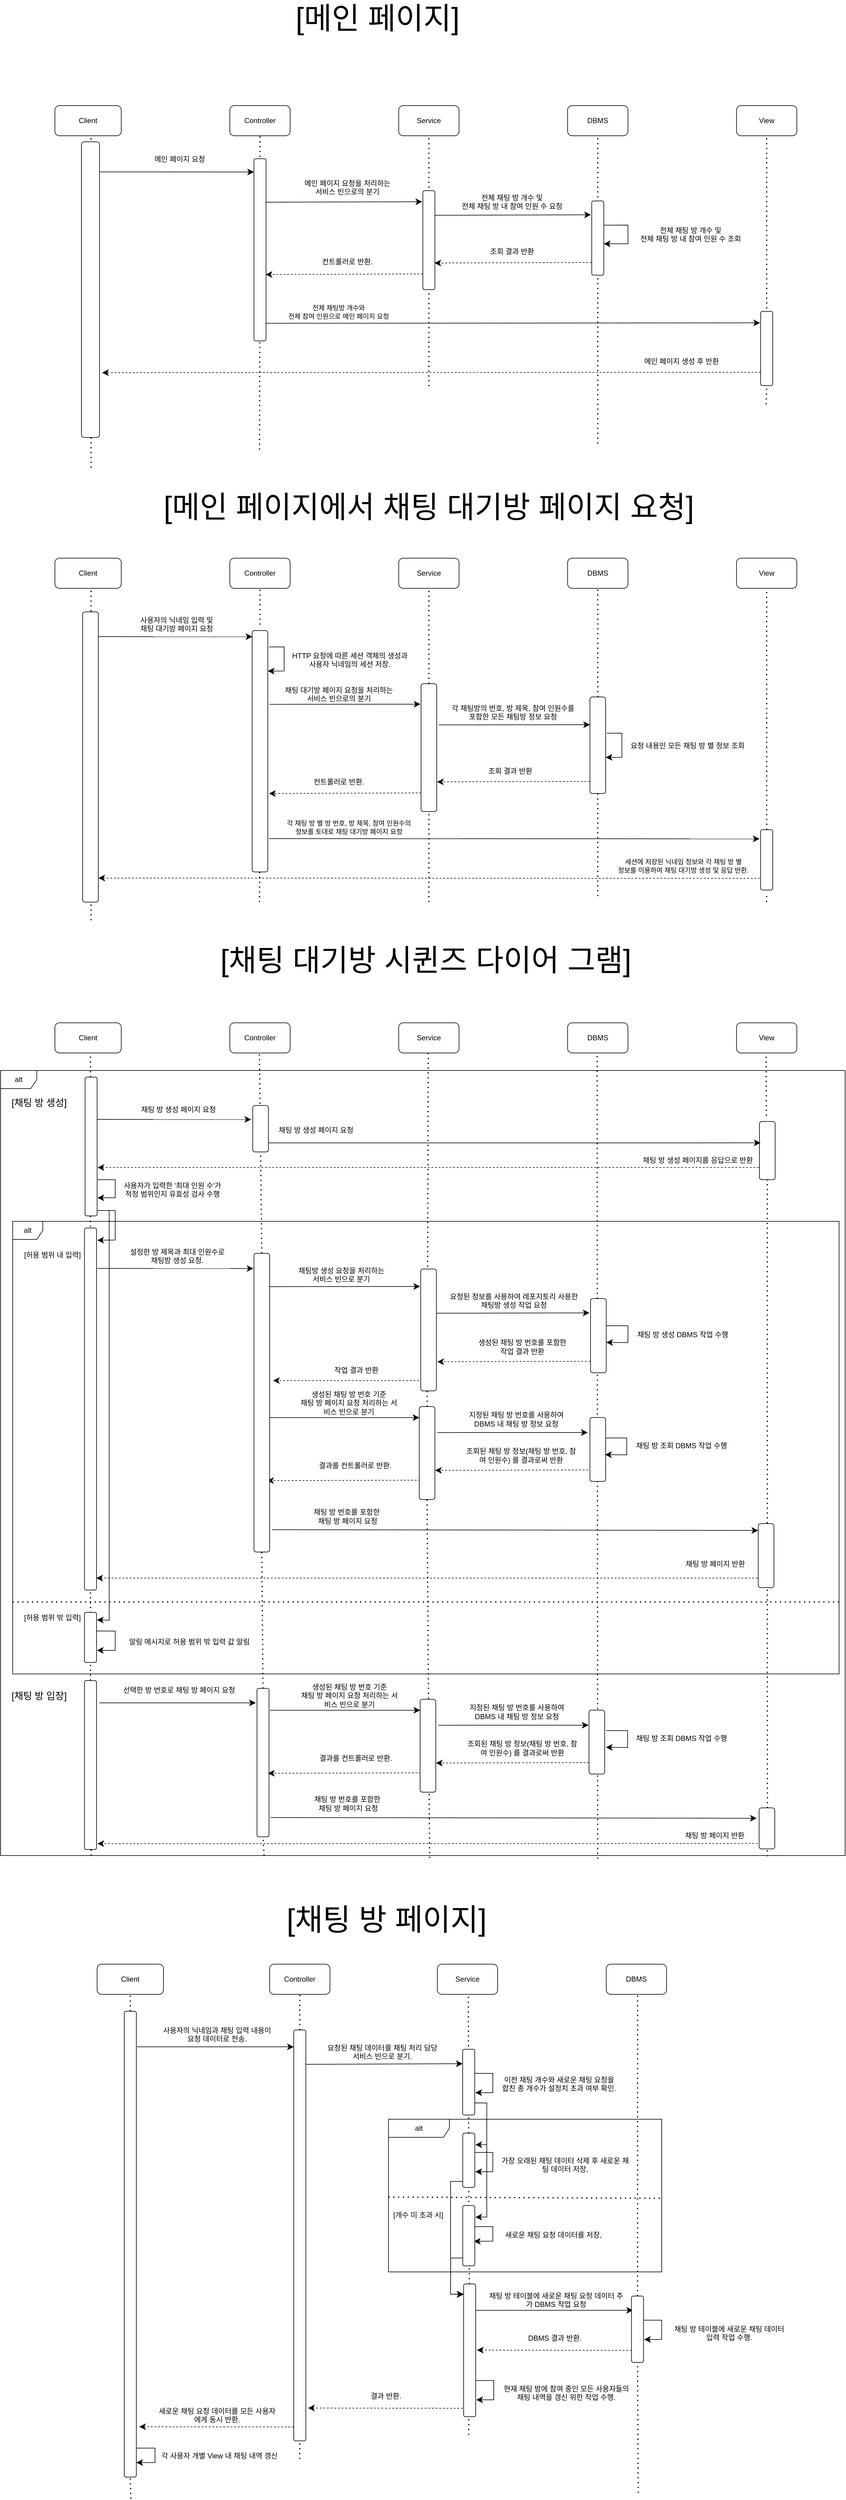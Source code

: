 <mxfile version="24.6.3" type="device">
  <diagram name="페이지-1" id="ZEp8MGLofbdIX7JLPofY">
    <mxGraphModel dx="1920" dy="1838" grid="1" gridSize="10" guides="1" tooltips="1" connect="1" arrows="1" fold="1" page="0" pageScale="1" pageWidth="827" pageHeight="1169" math="0" shadow="0">
      <root>
        <mxCell id="0" />
        <mxCell id="1" parent="0" />
        <mxCell id="9DNWAFKed83OJ6perg8Q-291" value="" style="endArrow=none;dashed=1;html=1;dashPattern=1 3;strokeWidth=2;rounded=0;fontSize=12;startSize=8;endSize=8;curved=1;exitX=0.508;exitY=1.003;exitDx=0;exitDy=0;exitPerimeter=0;entryX=0.5;entryY=1;entryDx=0;entryDy=0;" edge="1" parent="1" source="9DNWAFKed83OJ6perg8Q-243" target="9DNWAFKed83OJ6perg8Q-308">
          <mxGeometry width="50" height="50" relative="1" as="geometry">
            <mxPoint x="359" y="2847" as="sourcePoint" />
            <mxPoint x="357" y="2550" as="targetPoint" />
          </mxGeometry>
        </mxCell>
        <mxCell id="9DNWAFKed83OJ6perg8Q-298" value="" style="endArrow=none;dashed=1;html=1;dashPattern=1 3;strokeWidth=2;rounded=0;fontSize=12;startSize=8;endSize=8;curved=1;entryX=0.545;entryY=0.992;entryDx=0;entryDy=0;entryPerimeter=0;exitX=0.5;exitY=0;exitDx=0;exitDy=0;" edge="1" parent="1">
          <mxGeometry width="50" height="50" relative="1" as="geometry">
            <mxPoint x="-201" y="2850" as="sourcePoint" />
            <mxPoint x="-201" y="1809" as="targetPoint" />
          </mxGeometry>
        </mxCell>
        <mxCell id="9DNWAFKed83OJ6perg8Q-292" value="" style="endArrow=none;dashed=1;html=1;dashPattern=1 3;strokeWidth=2;rounded=0;fontSize=12;startSize=8;endSize=8;curved=1;entryX=0.5;entryY=1;entryDx=0;entryDy=0;exitX=0.5;exitY=0;exitDx=0;exitDy=0;" edge="1" parent="1" source="9DNWAFKed83OJ6perg8Q-303">
          <mxGeometry width="50" height="50" relative="1" as="geometry">
            <mxPoint x="84" y="2142" as="sourcePoint" />
            <mxPoint x="79" y="1810" as="targetPoint" />
          </mxGeometry>
        </mxCell>
        <mxCell id="9DNWAFKed83OJ6perg8Q-1" value="Client" style="rounded=1;whiteSpace=wrap;html=1;" vertex="1" parent="1">
          <mxGeometry x="-260" y="240" width="110" height="50" as="geometry" />
        </mxCell>
        <mxCell id="9DNWAFKed83OJ6perg8Q-2" value="" style="endArrow=none;dashed=1;html=1;dashPattern=1 3;strokeWidth=2;rounded=0;fontSize=12;startSize=8;endSize=8;curved=1;entryX=0.545;entryY=0.992;entryDx=0;entryDy=0;entryPerimeter=0;" edge="1" parent="1" target="9DNWAFKed83OJ6perg8Q-1">
          <mxGeometry width="50" height="50" relative="1" as="geometry">
            <mxPoint x="-200" y="840" as="sourcePoint" />
            <mxPoint x="-20" y="300" as="targetPoint" />
          </mxGeometry>
        </mxCell>
        <mxCell id="9DNWAFKed83OJ6perg8Q-3" value="Service" style="rounded=1;whiteSpace=wrap;html=1;" vertex="1" parent="1">
          <mxGeometry x="310" y="240" width="100" height="50" as="geometry" />
        </mxCell>
        <mxCell id="9DNWAFKed83OJ6perg8Q-4" value="" style="endArrow=none;dashed=1;html=1;dashPattern=1 3;strokeWidth=2;rounded=0;fontSize=12;startSize=8;endSize=8;curved=1;entryX=0.5;entryY=1;entryDx=0;entryDy=0;exitX=0.5;exitY=0;exitDx=0;exitDy=0;" edge="1" parent="1" target="9DNWAFKed83OJ6perg8Q-3">
          <mxGeometry width="50" height="50" relative="1" as="geometry">
            <mxPoint x="360" y="456" as="sourcePoint" />
            <mxPoint x="360" y="240" as="targetPoint" />
          </mxGeometry>
        </mxCell>
        <mxCell id="9DNWAFKed83OJ6perg8Q-5" value="DBMS" style="rounded=1;whiteSpace=wrap;html=1;" vertex="1" parent="1">
          <mxGeometry x="590" y="240" width="100" height="50" as="geometry" />
        </mxCell>
        <mxCell id="9DNWAFKed83OJ6perg8Q-6" value="" style="endArrow=none;dashed=1;html=1;dashPattern=1 3;strokeWidth=2;rounded=0;fontSize=12;startSize=8;endSize=8;curved=1;entryX=0.5;entryY=1;entryDx=0;entryDy=0;" edge="1" parent="1" target="9DNWAFKed83OJ6perg8Q-5">
          <mxGeometry width="50" height="50" relative="1" as="geometry">
            <mxPoint x="640" y="800" as="sourcePoint" />
            <mxPoint x="610" y="310" as="targetPoint" />
          </mxGeometry>
        </mxCell>
        <mxCell id="9DNWAFKed83OJ6perg8Q-7" value="Controller" style="rounded=1;whiteSpace=wrap;html=1;" vertex="1" parent="1">
          <mxGeometry x="30" y="240" width="100" height="50" as="geometry" />
        </mxCell>
        <mxCell id="9DNWAFKed83OJ6perg8Q-8" value="" style="endArrow=none;dashed=1;html=1;dashPattern=1 3;strokeWidth=2;rounded=0;fontSize=12;startSize=8;endSize=8;curved=1;entryX=0.5;entryY=1;entryDx=0;entryDy=0;" edge="1" parent="1" target="9DNWAFKed83OJ6perg8Q-7">
          <mxGeometry width="50" height="50" relative="1" as="geometry">
            <mxPoint x="80" y="325" as="sourcePoint" />
            <mxPoint x="79.23" y="300" as="targetPoint" />
          </mxGeometry>
        </mxCell>
        <mxCell id="9DNWAFKed83OJ6perg8Q-13" value="View" style="rounded=1;whiteSpace=wrap;html=1;" vertex="1" parent="1">
          <mxGeometry x="870" y="240" width="100" height="50" as="geometry" />
        </mxCell>
        <mxCell id="9DNWAFKed83OJ6perg8Q-14" value="" style="endArrow=none;dashed=1;html=1;dashPattern=1 3;strokeWidth=2;rounded=0;fontSize=12;startSize=8;endSize=8;curved=1;entryX=0.5;entryY=1;entryDx=0;entryDy=0;" edge="1" parent="1" target="9DNWAFKed83OJ6perg8Q-13">
          <mxGeometry width="50" height="50" relative="1" as="geometry">
            <mxPoint x="920" y="656" as="sourcePoint" />
            <mxPoint x="919.23" y="300" as="targetPoint" />
          </mxGeometry>
        </mxCell>
        <mxCell id="9DNWAFKed83OJ6perg8Q-19" value="" style="endArrow=classic;html=1;rounded=0;fontSize=12;startSize=8;endSize=8;curved=1;entryX=0;entryY=0.22;entryDx=0;entryDy=0;entryPerimeter=0;exitX=1.023;exitY=0.106;exitDx=0;exitDy=0;exitPerimeter=0;" edge="1" parent="1">
          <mxGeometry width="50" height="50" relative="1" as="geometry">
            <mxPoint x="-185.31" y="349.82" as="sourcePoint" />
            <mxPoint x="70" y="350.0" as="targetPoint" />
          </mxGeometry>
        </mxCell>
        <mxCell id="9DNWAFKed83OJ6perg8Q-22" value="" style="endArrow=none;dashed=1;html=1;dashPattern=1 3;strokeWidth=2;rounded=0;fontSize=12;startSize=8;endSize=8;curved=1;entryX=0.5;entryY=1;entryDx=0;entryDy=0;" edge="1" parent="1">
          <mxGeometry width="50" height="50" relative="1" as="geometry">
            <mxPoint x="79.23" y="810" as="sourcePoint" />
            <mxPoint x="80" y="425" as="targetPoint" />
          </mxGeometry>
        </mxCell>
        <UserObject label="메인 페이지 요청" placeholders="1" name="Variable" id="9DNWAFKed83OJ6perg8Q-26">
          <mxCell style="text;html=1;strokeColor=none;fillColor=none;align=center;verticalAlign=middle;whiteSpace=wrap;overflow=hidden;" vertex="1" parent="1">
            <mxGeometry x="-148" y="313" width="190" height="32" as="geometry" />
          </mxCell>
        </UserObject>
        <mxCell id="9DNWAFKed83OJ6perg8Q-28" value="" style="endArrow=none;dashed=1;html=1;dashPattern=1 3;strokeWidth=2;rounded=0;fontSize=12;startSize=8;endSize=8;curved=1;entryX=0.5;entryY=1;entryDx=0;entryDy=0;" edge="1" parent="1">
          <mxGeometry width="50" height="50" relative="1" as="geometry">
            <mxPoint x="360" y="705" as="sourcePoint" />
            <mxPoint x="360" y="405" as="targetPoint" />
          </mxGeometry>
        </mxCell>
        <mxCell id="9DNWAFKed83OJ6perg8Q-62" value="" style="endArrow=classic;html=1;rounded=0;fontSize=12;startSize=8;endSize=8;curved=1;entryX=-0.057;entryY=0.284;entryDx=0;entryDy=0;exitX=1.014;exitY=0.336;exitDx=0;exitDy=0;entryPerimeter=0;exitPerimeter=0;" edge="1" parent="1">
          <mxGeometry width="50" height="50" relative="1" as="geometry">
            <mxPoint x="90.28" y="400.072" as="sourcePoint" />
            <mxPoint x="348.86" y="399.328" as="targetPoint" />
          </mxGeometry>
        </mxCell>
        <UserObject label="메인 페이지 요청을 처리하는&lt;div&gt;서비스 빈으로의 분기&lt;/div&gt;" placeholders="1" name="Variable" id="9DNWAFKed83OJ6perg8Q-63">
          <mxCell style="text;html=1;strokeColor=none;fillColor=none;align=center;verticalAlign=middle;whiteSpace=wrap;overflow=hidden;" vertex="1" parent="1">
            <mxGeometry x="110" y="359" width="230" height="32" as="geometry" />
          </mxCell>
        </UserObject>
        <mxCell id="9DNWAFKed83OJ6perg8Q-64" value="" style="endArrow=classic;html=1;rounded=0;fontSize=12;startSize=8;endSize=8;curved=1;entryX=-0.057;entryY=0.284;entryDx=0;entryDy=0;exitX=1.014;exitY=0.336;exitDx=0;exitDy=0;entryPerimeter=0;exitPerimeter=0;" edge="1" parent="1">
          <mxGeometry width="50" height="50" relative="1" as="geometry">
            <mxPoint x="370" y="421.742" as="sourcePoint" />
            <mxPoint x="628.58" y="420.998" as="targetPoint" />
          </mxGeometry>
        </mxCell>
        <UserObject label="전체 채팅 방 개수 및&lt;div&gt;전체 채팅 방 내 참여 인원 수 요청&lt;/div&gt;" placeholders="1" name="Variable" id="9DNWAFKed83OJ6perg8Q-65">
          <mxCell style="text;html=1;strokeColor=none;fillColor=none;align=center;verticalAlign=middle;whiteSpace=wrap;overflow=hidden;" vertex="1" parent="1">
            <mxGeometry x="383" y="383" width="230" height="32" as="geometry" />
          </mxCell>
        </UserObject>
        <mxCell id="9DNWAFKed83OJ6perg8Q-66" value="" style="endArrow=classic;html=1;rounded=0;fontSize=12;startSize=8;endSize=8;curved=0;entryX=1;entryY=0.5;entryDx=0;entryDy=0;exitX=0.95;exitY=0.283;exitDx=0;exitDy=0;exitPerimeter=0;" edge="1" parent="1">
          <mxGeometry width="50" height="50" relative="1" as="geometry">
            <mxPoint x="649" y="438.186" as="sourcePoint" />
            <mxPoint x="650" y="469.0" as="targetPoint" />
            <Array as="points">
              <mxPoint x="690" y="438" />
              <mxPoint x="690" y="469" />
            </Array>
          </mxGeometry>
        </mxCell>
        <UserObject label="전체 채팅 방 개수 및&lt;div&gt;전체 채팅 방 내 참여 인원 수 조회&lt;/div&gt;" placeholders="1" name="Variable" id="9DNWAFKed83OJ6perg8Q-67">
          <mxCell style="text;html=1;strokeColor=none;fillColor=none;align=center;verticalAlign=middle;whiteSpace=wrap;overflow=hidden;" vertex="1" parent="1">
            <mxGeometry x="694" y="437" width="200" height="32" as="geometry" />
          </mxCell>
        </UserObject>
        <mxCell id="9DNWAFKed83OJ6perg8Q-68" value="" style="endArrow=classic;html=1;rounded=0;fontSize=12;startSize=8;endSize=8;curved=1;exitX=-0.007;exitY=0.837;exitDx=0;exitDy=0;exitPerimeter=0;entryX=0.964;entryY=0.711;entryDx=0;entryDy=0;entryPerimeter=0;dashed=1;" edge="1" parent="1">
          <mxGeometry width="50" height="50" relative="1" as="geometry">
            <mxPoint x="629.86" y="499.951" as="sourcePoint" />
            <mxPoint x="369.28" y="500.87" as="targetPoint" />
          </mxGeometry>
        </mxCell>
        <UserObject label="조회 결과 반환" placeholders="1" name="Variable" id="9DNWAFKed83OJ6perg8Q-71">
          <mxCell style="text;html=1;strokeColor=none;fillColor=none;align=center;verticalAlign=middle;whiteSpace=wrap;overflow=hidden;" vertex="1" parent="1">
            <mxGeometry x="383" y="466" width="230" height="32" as="geometry" />
          </mxCell>
        </UserObject>
        <mxCell id="9DNWAFKed83OJ6perg8Q-74" value="" style="rounded=1;whiteSpace=wrap;html=1;" vertex="1" parent="1">
          <mxGeometry x="350" y="381" width="20" height="164" as="geometry" />
        </mxCell>
        <mxCell id="9DNWAFKed83OJ6perg8Q-75" value="" style="endArrow=classic;html=1;rounded=0;fontSize=12;startSize=8;endSize=8;curved=1;exitX=-0.007;exitY=0.837;exitDx=0;exitDy=0;exitPerimeter=0;entryX=0.964;entryY=0.711;entryDx=0;entryDy=0;entryPerimeter=0;dashed=1;" edge="1" parent="1">
          <mxGeometry width="50" height="50" relative="1" as="geometry">
            <mxPoint x="350.0" y="519.001" as="sourcePoint" />
            <mxPoint x="89.42" y="519.92" as="targetPoint" />
          </mxGeometry>
        </mxCell>
        <UserObject label="컨트롤러로 반환." placeholders="1" name="Variable" id="9DNWAFKed83OJ6perg8Q-76">
          <mxCell style="text;html=1;strokeColor=none;fillColor=none;align=center;verticalAlign=middle;whiteSpace=wrap;overflow=hidden;" vertex="1" parent="1">
            <mxGeometry x="110" y="483" width="230" height="32" as="geometry" />
          </mxCell>
        </UserObject>
        <mxCell id="9DNWAFKed83OJ6perg8Q-77" value="" style="rounded=1;whiteSpace=wrap;html=1;" vertex="1" parent="1">
          <mxGeometry x="630" y="398" width="20" height="123" as="geometry" />
        </mxCell>
        <mxCell id="9DNWAFKed83OJ6perg8Q-79" value="" style="endArrow=none;dashed=1;html=1;dashPattern=1 3;strokeWidth=2;rounded=0;fontSize=12;startSize=8;endSize=8;curved=1;entryX=0.5;entryY=1;entryDx=0;entryDy=0;" edge="1" parent="1">
          <mxGeometry width="50" height="50" relative="1" as="geometry">
            <mxPoint x="919.23" y="735" as="sourcePoint" />
            <mxPoint x="920" y="704" as="targetPoint" />
          </mxGeometry>
        </mxCell>
        <mxCell id="9DNWAFKed83OJ6perg8Q-80" value="" style="rounded=1;whiteSpace=wrap;html=1;" vertex="1" parent="1">
          <mxGeometry x="70" y="328" width="20" height="302" as="geometry" />
        </mxCell>
        <mxCell id="9DNWAFKed83OJ6perg8Q-82" value="" style="endArrow=classic;html=1;rounded=0;fontSize=12;startSize=8;endSize=8;curved=1;entryX=-0.026;entryY=0.11;entryDx=0;entryDy=0;exitX=1.014;exitY=0.336;exitDx=0;exitDy=0;entryPerimeter=0;exitPerimeter=0;" edge="1" parent="1">
          <mxGeometry width="50" height="50" relative="1" as="geometry">
            <mxPoint x="90" y="600.742" as="sourcePoint" />
            <mxPoint x="909" y="600" as="targetPoint" />
          </mxGeometry>
        </mxCell>
        <UserObject label="전체 채팅방 개수와&lt;div style=&quot;font-size: 11px;&quot;&gt;전체 참여 인원으로 메인 페이지 요청&lt;/div&gt;" placeholders="1" name="Variable" id="9DNWAFKed83OJ6perg8Q-83">
          <mxCell style="text;html=1;strokeColor=none;fillColor=none;align=center;verticalAlign=middle;whiteSpace=wrap;overflow=hidden;fontSize=11;" vertex="1" parent="1">
            <mxGeometry x="100" y="566" width="221" height="32" as="geometry" />
          </mxCell>
        </UserObject>
        <mxCell id="9DNWAFKed83OJ6perg8Q-84" value="" style="endArrow=classic;html=1;rounded=0;fontSize=12;startSize=8;endSize=8;curved=1;entryX=1.142;entryY=0.94;entryDx=0;entryDy=0;dashed=1;entryPerimeter=0;" edge="1" parent="1">
          <mxGeometry width="50" height="50" relative="1" as="geometry">
            <mxPoint x="910" y="682" as="sourcePoint" />
            <mxPoint x="-181.74" y="682.6" as="targetPoint" />
          </mxGeometry>
        </mxCell>
        <UserObject label="메인 페이지 생성 후 반환" placeholders="1" name="Variable" id="9DNWAFKed83OJ6perg8Q-85">
          <mxCell style="text;html=1;strokeColor=none;fillColor=none;align=center;verticalAlign=middle;whiteSpace=wrap;overflow=hidden;" vertex="1" parent="1">
            <mxGeometry x="664" y="648" width="230" height="32" as="geometry" />
          </mxCell>
        </UserObject>
        <mxCell id="9DNWAFKed83OJ6perg8Q-88" value="" style="rounded=1;whiteSpace=wrap;html=1;" vertex="1" parent="1">
          <mxGeometry x="910" y="581" width="20" height="123" as="geometry" />
        </mxCell>
        <mxCell id="9DNWAFKed83OJ6perg8Q-89" value="" style="rounded=1;whiteSpace=wrap;html=1;" vertex="1" parent="1">
          <mxGeometry x="-216" y="300" width="30" height="490" as="geometry" />
        </mxCell>
        <mxCell id="9DNWAFKed83OJ6perg8Q-90" value="[메인 페이지]" style="text;html=1;align=center;verticalAlign=middle;whiteSpace=wrap;rounded=0;fontSize=50;" vertex="1" parent="1">
          <mxGeometry x="30" y="80" width="490" height="30" as="geometry" />
        </mxCell>
        <mxCell id="9DNWAFKed83OJ6perg8Q-91" value="[메인 페이지에서 채팅 대기방 페이지 요청]" style="text;html=1;align=center;verticalAlign=middle;whiteSpace=wrap;rounded=0;fontSize=50;" vertex="1" parent="1">
          <mxGeometry x="-125" y="890" width="970" height="30" as="geometry" />
        </mxCell>
        <mxCell id="9DNWAFKed83OJ6perg8Q-93" value="Client" style="rounded=1;whiteSpace=wrap;html=1;" vertex="1" parent="1">
          <mxGeometry x="-260" y="990" width="110" height="50" as="geometry" />
        </mxCell>
        <mxCell id="9DNWAFKed83OJ6perg8Q-94" value="" style="endArrow=none;dashed=1;html=1;dashPattern=1 3;strokeWidth=2;rounded=0;fontSize=12;startSize=8;endSize=8;curved=1;entryX=0.545;entryY=0.992;entryDx=0;entryDy=0;entryPerimeter=0;" edge="1" parent="1" target="9DNWAFKed83OJ6perg8Q-93">
          <mxGeometry width="50" height="50" relative="1" as="geometry">
            <mxPoint x="-200" y="1590" as="sourcePoint" />
            <mxPoint x="-20" y="1050" as="targetPoint" />
          </mxGeometry>
        </mxCell>
        <mxCell id="9DNWAFKed83OJ6perg8Q-95" value="Service" style="rounded=1;whiteSpace=wrap;html=1;" vertex="1" parent="1">
          <mxGeometry x="310" y="990" width="100" height="50" as="geometry" />
        </mxCell>
        <mxCell id="9DNWAFKed83OJ6perg8Q-96" value="" style="endArrow=none;dashed=1;html=1;dashPattern=1 3;strokeWidth=2;rounded=0;fontSize=12;startSize=8;endSize=8;curved=1;entryX=0.5;entryY=1;entryDx=0;entryDy=0;exitX=0.5;exitY=0;exitDx=0;exitDy=0;" edge="1" parent="1" target="9DNWAFKed83OJ6perg8Q-95">
          <mxGeometry width="50" height="50" relative="1" as="geometry">
            <mxPoint x="360.0" y="1198" as="sourcePoint" />
            <mxPoint x="360" y="990" as="targetPoint" />
          </mxGeometry>
        </mxCell>
        <mxCell id="9DNWAFKed83OJ6perg8Q-97" value="DBMS" style="rounded=1;whiteSpace=wrap;html=1;" vertex="1" parent="1">
          <mxGeometry x="590" y="990" width="100" height="50" as="geometry" />
        </mxCell>
        <mxCell id="9DNWAFKed83OJ6perg8Q-98" value="" style="endArrow=none;dashed=1;html=1;dashPattern=1 3;strokeWidth=2;rounded=0;fontSize=12;startSize=8;endSize=8;curved=1;entryX=0.5;entryY=1;entryDx=0;entryDy=0;" edge="1" parent="1" target="9DNWAFKed83OJ6perg8Q-97">
          <mxGeometry width="50" height="50" relative="1" as="geometry">
            <mxPoint x="640" y="1220" as="sourcePoint" />
            <mxPoint x="610" y="1060" as="targetPoint" />
          </mxGeometry>
        </mxCell>
        <mxCell id="9DNWAFKed83OJ6perg8Q-99" value="Controller" style="rounded=1;whiteSpace=wrap;html=1;" vertex="1" parent="1">
          <mxGeometry x="30" y="990" width="100" height="50" as="geometry" />
        </mxCell>
        <mxCell id="9DNWAFKed83OJ6perg8Q-100" value="View" style="rounded=1;whiteSpace=wrap;html=1;" vertex="1" parent="1">
          <mxGeometry x="870" y="990" width="100" height="50" as="geometry" />
        </mxCell>
        <mxCell id="9DNWAFKed83OJ6perg8Q-101" value="" style="endArrow=none;dashed=1;html=1;dashPattern=1 3;strokeWidth=2;rounded=0;fontSize=12;startSize=8;endSize=8;curved=1;entryX=0.5;entryY=1;entryDx=0;entryDy=0;" edge="1" parent="1" target="9DNWAFKed83OJ6perg8Q-100">
          <mxGeometry width="50" height="50" relative="1" as="geometry">
            <mxPoint x="920" y="1440" as="sourcePoint" />
            <mxPoint x="919.23" y="1050" as="targetPoint" />
          </mxGeometry>
        </mxCell>
        <mxCell id="9DNWAFKed83OJ6perg8Q-102" value="" style="endArrow=none;dashed=1;html=1;dashPattern=1 3;strokeWidth=2;rounded=0;fontSize=12;startSize=8;endSize=8;curved=1;entryX=0.5;entryY=1;entryDx=0;entryDy=0;" edge="1" parent="1" target="9DNWAFKed83OJ6perg8Q-99">
          <mxGeometry width="50" height="50" relative="1" as="geometry">
            <mxPoint x="80" y="1100" as="sourcePoint" />
            <mxPoint x="80" y="1175" as="targetPoint" />
          </mxGeometry>
        </mxCell>
        <mxCell id="9DNWAFKed83OJ6perg8Q-103" value="" style="rounded=1;whiteSpace=wrap;html=1;" vertex="1" parent="1">
          <mxGeometry x="-214" y="1079" width="26" height="481" as="geometry" />
        </mxCell>
        <mxCell id="9DNWAFKed83OJ6perg8Q-105" value="" style="endArrow=none;dashed=1;html=1;dashPattern=1 3;strokeWidth=2;rounded=0;fontSize=12;startSize=8;endSize=8;curved=1;entryX=0.5;entryY=1;entryDx=0;entryDy=0;" edge="1" parent="1">
          <mxGeometry width="50" height="50" relative="1" as="geometry">
            <mxPoint x="80" y="1400" as="sourcePoint" />
            <mxPoint x="80" y="1390" as="targetPoint" />
          </mxGeometry>
        </mxCell>
        <UserObject label="사용자의 닉네임 입력 및&lt;div&gt;채팅 대기방 페이지 요청&lt;/div&gt;" placeholders="1" name="Variable" id="9DNWAFKed83OJ6perg8Q-107">
          <mxCell style="text;html=1;strokeColor=none;fillColor=none;align=center;verticalAlign=middle;whiteSpace=wrap;overflow=hidden;" vertex="1" parent="1">
            <mxGeometry x="-152.69" y="1083" width="190" height="32" as="geometry" />
          </mxCell>
        </UserObject>
        <mxCell id="9DNWAFKed83OJ6perg8Q-108" value="" style="endArrow=classic;html=1;rounded=0;fontSize=12;startSize=8;endSize=8;curved=1;entryX=0;entryY=0.22;entryDx=0;entryDy=0;entryPerimeter=0;exitX=1.023;exitY=0.106;exitDx=0;exitDy=0;exitPerimeter=0;" edge="1" parent="1">
          <mxGeometry width="50" height="50" relative="1" as="geometry">
            <mxPoint x="-188.0" y="1120" as="sourcePoint" />
            <mxPoint x="67.31" y="1120.18" as="targetPoint" />
          </mxGeometry>
        </mxCell>
        <mxCell id="9DNWAFKed83OJ6perg8Q-110" value="" style="endArrow=none;dashed=1;html=1;dashPattern=1 3;strokeWidth=2;rounded=0;fontSize=12;startSize=8;endSize=8;curved=1;entryX=0.5;entryY=1;entryDx=0;entryDy=0;" edge="1" parent="1" target="9DNWAFKed83OJ6perg8Q-131">
          <mxGeometry width="50" height="50" relative="1" as="geometry">
            <mxPoint x="360" y="1560" as="sourcePoint" />
            <mxPoint x="360.0" y="1476.0" as="targetPoint" />
          </mxGeometry>
        </mxCell>
        <UserObject label="HTTP 요청에 따른 세션 객체의 생성과&lt;div&gt;사용자 닉네임의 세션 저장.&lt;/div&gt;" placeholders="1" name="Variable" id="9DNWAFKed83OJ6perg8Q-111">
          <mxCell style="text;html=1;strokeColor=none;fillColor=none;align=center;verticalAlign=middle;whiteSpace=wrap;overflow=hidden;" vertex="1" parent="1">
            <mxGeometry x="124" y="1142" width="210" height="32" as="geometry" />
          </mxCell>
        </UserObject>
        <mxCell id="9DNWAFKed83OJ6perg8Q-112" value="" style="endArrow=classic;html=1;rounded=0;fontSize=12;startSize=8;endSize=8;curved=0;exitX=1.077;exitY=0.159;exitDx=0;exitDy=0;exitPerimeter=0;entryX=1;entryY=0.297;entryDx=0;entryDy=0;entryPerimeter=0;" edge="1" parent="1">
          <mxGeometry width="50" height="50" relative="1" as="geometry">
            <mxPoint x="95.002" y="1137.11" as="sourcePoint" />
            <mxPoint x="93" y="1177.13" as="targetPoint" />
            <Array as="points">
              <mxPoint x="120" y="1137" />
              <mxPoint x="120" y="1177" />
            </Array>
          </mxGeometry>
        </mxCell>
        <mxCell id="9DNWAFKed83OJ6perg8Q-114" value="" style="endArrow=classic;html=1;rounded=0;fontSize=12;startSize=8;endSize=8;curved=1;exitX=1.098;exitY=0.456;exitDx=0;exitDy=0;exitPerimeter=0;entryX=-0.038;entryY=0.117;entryDx=0;entryDy=0;entryPerimeter=0;" edge="1" parent="1">
          <mxGeometry width="50" height="50" relative="1" as="geometry">
            <mxPoint x="95.548" y="1232.24" as="sourcePoint" />
            <mxPoint x="346.012" y="1231.93" as="targetPoint" />
          </mxGeometry>
        </mxCell>
        <UserObject label="채팅 대기방 페이지 요청을 처리하는&lt;div&gt;서비스 빈으로의 분기&lt;/div&gt;" placeholders="1" name="Variable" id="9DNWAFKed83OJ6perg8Q-117">
          <mxCell style="text;html=1;strokeColor=none;fillColor=none;align=center;verticalAlign=middle;whiteSpace=wrap;overflow=hidden;" vertex="1" parent="1">
            <mxGeometry x="105.5" y="1199" width="210" height="32" as="geometry" />
          </mxCell>
        </UserObject>
        <mxCell id="9DNWAFKed83OJ6perg8Q-122" value="" style="endArrow=none;dashed=1;html=1;dashPattern=1 3;strokeWidth=2;rounded=0;fontSize=12;startSize=8;endSize=8;curved=1;entryX=0.5;entryY=1;entryDx=0;entryDy=0;" edge="1" parent="1" target="9DNWAFKed83OJ6perg8Q-132">
          <mxGeometry width="50" height="50" relative="1" as="geometry">
            <mxPoint x="640" y="1550" as="sourcePoint" />
            <mxPoint x="640" y="1510" as="targetPoint" />
          </mxGeometry>
        </mxCell>
        <mxCell id="9DNWAFKed83OJ6perg8Q-123" value="" style="endArrow=classic;html=1;rounded=0;fontSize=12;startSize=8;endSize=8;curved=1;exitX=1.098;exitY=0.456;exitDx=0;exitDy=0;exitPerimeter=0;entryX=-0.038;entryY=0.117;entryDx=0;entryDy=0;entryPerimeter=0;" edge="1" parent="1">
          <mxGeometry width="50" height="50" relative="1" as="geometry">
            <mxPoint x="376.538" y="1266.31" as="sourcePoint" />
            <mxPoint x="627.002" y="1266.0" as="targetPoint" />
          </mxGeometry>
        </mxCell>
        <UserObject label="각 채팅방의 번호, 방 제목, 참여 인원수를&lt;div&gt;포함한 모든 채팅방 정보 요청&lt;/div&gt;" placeholders="1" name="Variable" id="9DNWAFKed83OJ6perg8Q-124">
          <mxCell style="text;html=1;strokeColor=none;fillColor=none;align=center;verticalAlign=middle;whiteSpace=wrap;overflow=hidden;" vertex="1" parent="1">
            <mxGeometry x="386" y="1229" width="227" height="32" as="geometry" />
          </mxCell>
        </UserObject>
        <UserObject label="요청 내용인 모든 채팅 방 별 정보 조회" placeholders="1" name="Variable" id="9DNWAFKed83OJ6perg8Q-125">
          <mxCell style="text;html=1;strokeColor=none;fillColor=none;align=center;verticalAlign=middle;whiteSpace=wrap;overflow=hidden;" vertex="1" parent="1">
            <mxGeometry x="684" y="1285" width="210" height="32" as="geometry" />
          </mxCell>
        </UserObject>
        <mxCell id="9DNWAFKed83OJ6perg8Q-126" value="" style="endArrow=classic;html=1;rounded=0;fontSize=12;startSize=8;endSize=8;curved=0;exitX=1.077;exitY=0.159;exitDx=0;exitDy=0;exitPerimeter=0;entryX=1;entryY=0.297;entryDx=0;entryDy=0;entryPerimeter=0;" edge="1" parent="1">
          <mxGeometry width="50" height="50" relative="1" as="geometry">
            <mxPoint x="655.002" y="1280.11" as="sourcePoint" />
            <mxPoint x="653" y="1320.13" as="targetPoint" />
            <Array as="points">
              <mxPoint x="680" y="1280" />
              <mxPoint x="680" y="1320" />
            </Array>
          </mxGeometry>
        </mxCell>
        <mxCell id="9DNWAFKed83OJ6perg8Q-127" value="" style="endArrow=classic;html=1;rounded=0;fontSize=12;startSize=8;endSize=8;curved=1;exitX=-0.007;exitY=0.837;exitDx=0;exitDy=0;exitPerimeter=0;entryX=1.018;entryY=0.561;entryDx=0;entryDy=0;dashed=1;entryPerimeter=0;" edge="1" parent="1">
          <mxGeometry width="50" height="50" relative="1" as="geometry">
            <mxPoint x="627.0" y="1359.951" as="sourcePoint" />
            <mxPoint x="373.468" y="1360.69" as="targetPoint" />
          </mxGeometry>
        </mxCell>
        <UserObject label="조회 결과 반환" placeholders="1" name="Variable" id="9DNWAFKed83OJ6perg8Q-128">
          <mxCell style="text;html=1;strokeColor=none;fillColor=none;align=center;verticalAlign=middle;whiteSpace=wrap;overflow=hidden;" vertex="1" parent="1">
            <mxGeometry x="399.86" y="1326" width="190.14" height="34" as="geometry" />
          </mxCell>
        </UserObject>
        <mxCell id="9DNWAFKed83OJ6perg8Q-129" value="" style="endArrow=classic;html=1;rounded=0;fontSize=12;startSize=8;endSize=8;curved=1;exitX=-0.007;exitY=0.837;exitDx=0;exitDy=0;exitPerimeter=0;dashed=1;" edge="1" parent="1">
          <mxGeometry width="50" height="50" relative="1" as="geometry">
            <mxPoint x="347.14" y="1379.001" as="sourcePoint" />
            <mxPoint x="95" y="1380" as="targetPoint" />
          </mxGeometry>
        </mxCell>
        <UserObject label="컨트롤러로 반환." placeholders="1" name="Variable" id="9DNWAFKed83OJ6perg8Q-130">
          <mxCell style="text;html=1;strokeColor=none;fillColor=none;align=center;verticalAlign=middle;whiteSpace=wrap;overflow=hidden;" vertex="1" parent="1">
            <mxGeometry x="147.5" y="1345" width="126" height="32" as="geometry" />
          </mxCell>
        </UserObject>
        <mxCell id="9DNWAFKed83OJ6perg8Q-131" value="" style="rounded=1;whiteSpace=wrap;html=1;" vertex="1" parent="1">
          <mxGeometry x="347" y="1198" width="26" height="212" as="geometry" />
        </mxCell>
        <mxCell id="9DNWAFKed83OJ6perg8Q-132" value="" style="rounded=1;whiteSpace=wrap;html=1;" vertex="1" parent="1">
          <mxGeometry x="627" y="1220" width="26" height="160" as="geometry" />
        </mxCell>
        <mxCell id="9DNWAFKed83OJ6perg8Q-134" value="" style="endArrow=none;dashed=1;html=1;dashPattern=1 3;strokeWidth=2;rounded=0;fontSize=12;startSize=8;endSize=8;curved=1;entryX=0.5;entryY=1;entryDx=0;entryDy=0;" edge="1" parent="1">
          <mxGeometry width="50" height="50" relative="1" as="geometry">
            <mxPoint x="79.23" y="1560" as="sourcePoint" />
            <mxPoint x="80" y="1400" as="targetPoint" />
          </mxGeometry>
        </mxCell>
        <mxCell id="9DNWAFKed83OJ6perg8Q-136" value="" style="rounded=1;whiteSpace=wrap;html=1;" vertex="1" parent="1">
          <mxGeometry x="67" y="1110" width="26" height="400" as="geometry" />
        </mxCell>
        <mxCell id="9DNWAFKed83OJ6perg8Q-137" value="" style="endArrow=classic;html=1;rounded=0;fontSize=12;startSize=8;endSize=8;curved=1;entryX=-0.095;entryY=0.123;entryDx=0;entryDy=0;exitX=1.014;exitY=0.336;exitDx=0;exitDy=0;entryPerimeter=0;exitPerimeter=0;" edge="1" parent="1">
          <mxGeometry width="50" height="50" relative="1" as="geometry">
            <mxPoint x="95" y="1454.742" as="sourcePoint" />
            <mxPoint x="908.1" y="1455.129" as="targetPoint" />
          </mxGeometry>
        </mxCell>
        <UserObject label="각 채팅 방 별 방 번호, 방 제목, 참여 인원수의&lt;div&gt;정보를 토대로 채팅 대기방 페이지 요청&lt;/div&gt;" placeholders="1" name="Variable" id="9DNWAFKed83OJ6perg8Q-138">
          <mxCell style="text;html=1;strokeColor=none;fillColor=none;align=center;verticalAlign=middle;whiteSpace=wrap;overflow=hidden;fontSize=11;" vertex="1" parent="1">
            <mxGeometry x="105" y="1420" width="245" height="32" as="geometry" />
          </mxCell>
        </UserObject>
        <mxCell id="9DNWAFKed83OJ6perg8Q-139" value="" style="endArrow=classic;html=1;rounded=0;fontSize=12;startSize=8;endSize=8;curved=1;entryX=1.005;entryY=0.917;entryDx=0;entryDy=0;dashed=1;entryPerimeter=0;exitX=-0.061;exitY=0.761;exitDx=0;exitDy=0;exitPerimeter=0;" edge="1" parent="1" target="9DNWAFKed83OJ6perg8Q-103">
          <mxGeometry width="50" height="50" relative="1" as="geometry">
            <mxPoint x="908.78" y="1520.603" as="sourcePoint" />
            <mxPoint x="-188.286" y="1521.507" as="targetPoint" />
          </mxGeometry>
        </mxCell>
        <mxCell id="9DNWAFKed83OJ6perg8Q-141" value="" style="endArrow=none;dashed=1;html=1;dashPattern=1 3;strokeWidth=2;rounded=0;fontSize=12;startSize=8;endSize=8;curved=1;entryX=0.5;entryY=1;entryDx=0;entryDy=0;" edge="1" parent="1">
          <mxGeometry width="50" height="50" relative="1" as="geometry">
            <mxPoint x="920" y="1550" as="sourcePoint" />
            <mxPoint x="920" y="1563" as="targetPoint" />
          </mxGeometry>
        </mxCell>
        <mxCell id="9DNWAFKed83OJ6perg8Q-142" value="" style="rounded=1;whiteSpace=wrap;html=1;" vertex="1" parent="1">
          <mxGeometry x="910" y="1440" width="20" height="100" as="geometry" />
        </mxCell>
        <UserObject label="&lt;span style=&quot;font-size: 11px;&quot;&gt;세션에 저장된 닉네임 정보와 각 채팅 방 별&lt;/span&gt;&lt;div&gt;&lt;span style=&quot;font-size: 11px;&quot;&gt;정보를 이용하여 채팅 대기방 생성 및 응답 반환.&lt;/span&gt;&lt;/div&gt;" placeholders="1" name="Variable" id="9DNWAFKed83OJ6perg8Q-143">
          <mxCell style="text;html=1;strokeColor=none;fillColor=none;align=center;verticalAlign=middle;whiteSpace=wrap;overflow=hidden;" vertex="1" parent="1">
            <mxGeometry x="660" y="1483" width="244" height="32" as="geometry" />
          </mxCell>
        </UserObject>
        <mxCell id="9DNWAFKed83OJ6perg8Q-144" value="[채팅 대기방 시퀸즈 다이어 그램]" style="text;html=1;align=center;verticalAlign=middle;whiteSpace=wrap;rounded=0;fontSize=50;" vertex="1" parent="1">
          <mxGeometry x="-60" y="1632" width="830" height="47" as="geometry" />
        </mxCell>
        <mxCell id="9DNWAFKed83OJ6perg8Q-145" value="Client" style="rounded=1;whiteSpace=wrap;html=1;" vertex="1" parent="1">
          <mxGeometry x="-260" y="1760" width="110" height="50" as="geometry" />
        </mxCell>
        <mxCell id="9DNWAFKed83OJ6perg8Q-146" value="Service" style="rounded=1;whiteSpace=wrap;html=1;" vertex="1" parent="1">
          <mxGeometry x="310" y="1760" width="100" height="50" as="geometry" />
        </mxCell>
        <mxCell id="9DNWAFKed83OJ6perg8Q-147" value="DBMS" style="rounded=1;whiteSpace=wrap;html=1;" vertex="1" parent="1">
          <mxGeometry x="590" y="1760" width="100" height="50" as="geometry" />
        </mxCell>
        <mxCell id="9DNWAFKed83OJ6perg8Q-148" value="Controller" style="rounded=1;whiteSpace=wrap;html=1;" vertex="1" parent="1">
          <mxGeometry x="30" y="1760" width="100" height="50" as="geometry" />
        </mxCell>
        <mxCell id="9DNWAFKed83OJ6perg8Q-149" value="View" style="rounded=1;whiteSpace=wrap;html=1;" vertex="1" parent="1">
          <mxGeometry x="870" y="1760" width="100" height="50" as="geometry" />
        </mxCell>
        <mxCell id="9DNWAFKed83OJ6perg8Q-151" value="" style="endArrow=none;dashed=1;html=1;dashPattern=1 3;strokeWidth=2;rounded=0;fontSize=12;startSize=8;endSize=8;curved=1;entryX=0.5;entryY=1;entryDx=0;entryDy=0;" edge="1" parent="1">
          <mxGeometry width="50" height="50" relative="1" as="geometry">
            <mxPoint x="357.152" y="2396" as="sourcePoint" />
            <mxPoint x="359" y="1810" as="targetPoint" />
          </mxGeometry>
        </mxCell>
        <mxCell id="9DNWAFKed83OJ6perg8Q-152" value="" style="endArrow=none;dashed=1;html=1;dashPattern=1 3;strokeWidth=2;rounded=0;fontSize=12;startSize=8;endSize=8;curved=1;entryX=0.5;entryY=1;entryDx=0;entryDy=0;exitX=0.707;exitY=1.004;exitDx=0;exitDy=0;exitPerimeter=0;" edge="1" parent="1" source="9DNWAFKed83OJ6perg8Q-243">
          <mxGeometry width="50" height="50" relative="1" as="geometry">
            <mxPoint x="639" y="2600" as="sourcePoint" />
            <mxPoint x="639" y="1810" as="targetPoint" />
          </mxGeometry>
        </mxCell>
        <mxCell id="9DNWAFKed83OJ6perg8Q-153" value="" style="endArrow=none;dashed=1;html=1;dashPattern=1 3;strokeWidth=2;rounded=0;fontSize=12;startSize=8;endSize=8;curved=1;entryX=0.5;entryY=1;entryDx=0;entryDy=0;" edge="1" parent="1">
          <mxGeometry width="50" height="50" relative="1" as="geometry">
            <mxPoint x="919.479" y="1914.0" as="sourcePoint" />
            <mxPoint x="919" y="1810" as="targetPoint" />
          </mxGeometry>
        </mxCell>
        <UserObject label="채팅 방 생성 페이지 요청" placeholders="1" name="Variable" id="9DNWAFKed83OJ6perg8Q-162">
          <mxCell style="text;html=1;strokeColor=none;fillColor=none;align=center;verticalAlign=middle;whiteSpace=wrap;overflow=hidden;" vertex="1" parent="1">
            <mxGeometry x="-150" y="1888" width="190" height="32" as="geometry" />
          </mxCell>
        </UserObject>
        <mxCell id="9DNWAFKed83OJ6perg8Q-168" value="" style="rounded=1;whiteSpace=wrap;html=1;" vertex="1" parent="1">
          <mxGeometry x="68" y="1897" width="26" height="77" as="geometry" />
        </mxCell>
        <mxCell id="9DNWAFKed83OJ6perg8Q-169" value="" style="endArrow=classic;html=1;rounded=0;fontSize=12;startSize=8;endSize=8;curved=1;exitX=-0.03;exitY=0.66;exitDx=0;exitDy=0;exitPerimeter=0;dashed=1;entryX=1.042;entryY=0.543;entryDx=0;entryDy=0;entryPerimeter=0;" edge="1" parent="1">
          <mxGeometry width="50" height="50" relative="1" as="geometry">
            <mxPoint x="907.22" y="1999.73" as="sourcePoint" />
            <mxPoint x="-189.16" y="1999.777" as="targetPoint" />
          </mxGeometry>
        </mxCell>
        <mxCell id="9DNWAFKed83OJ6perg8Q-174" value="" style="rounded=1;whiteSpace=wrap;html=1;" vertex="1" parent="1">
          <mxGeometry x="908" y="1923.5" width="26" height="96.5" as="geometry" />
        </mxCell>
        <mxCell id="9DNWAFKed83OJ6perg8Q-193" value="" style="endArrow=none;dashed=1;html=1;dashPattern=1 3;strokeWidth=2;rounded=0;fontSize=12;startSize=8;endSize=8;curved=1;entryX=0.5;entryY=1;entryDx=0;entryDy=0;exitX=0.908;exitY=1.001;exitDx=0;exitDy=0;exitPerimeter=0;" edge="1" parent="1" source="9DNWAFKed83OJ6perg8Q-243">
          <mxGeometry width="50" height="50" relative="1" as="geometry">
            <mxPoint x="920.73" y="2845" as="sourcePoint" />
            <mxPoint x="921" y="2020" as="targetPoint" />
          </mxGeometry>
        </mxCell>
        <mxCell id="9DNWAFKed83OJ6perg8Q-198" value="" style="endArrow=classic;html=1;rounded=0;fontSize=12;startSize=8;endSize=8;curved=0;exitX=1.013;exitY=0.281;exitDx=0;exitDy=0;entryX=1.001;entryY=0.454;entryDx=0;entryDy=0;exitPerimeter=0;entryPerimeter=0;" edge="1" parent="1">
          <mxGeometry width="50" height="50" relative="1" as="geometry">
            <mxPoint x="654.338" y="2261.96" as="sourcePoint" />
            <mxPoint x="654.026" y="2289.64" as="targetPoint" />
            <Array as="points">
              <mxPoint x="690" y="2262" />
              <mxPoint x="690" y="2290" />
            </Array>
          </mxGeometry>
        </mxCell>
        <mxCell id="9DNWAFKed83OJ6perg8Q-200" value="" style="rounded=1;whiteSpace=wrap;html=1;" vertex="1" parent="1">
          <mxGeometry x="628" y="2217" width="26" height="123" as="geometry" />
        </mxCell>
        <mxCell id="9DNWAFKed83OJ6perg8Q-216" value="" style="rounded=1;whiteSpace=wrap;html=1;" vertex="1" parent="1">
          <mxGeometry x="627" y="2414" width="26" height="106" as="geometry" />
        </mxCell>
        <mxCell id="9DNWAFKed83OJ6perg8Q-237" value="" style="endArrow=none;dashed=1;html=1;dashPattern=1 3;strokeWidth=2;rounded=0;fontSize=12;startSize=8;endSize=8;curved=1;entryX=0.545;entryY=0.992;entryDx=0;entryDy=0;entryPerimeter=0;" edge="1" parent="1">
          <mxGeometry width="50" height="50" relative="1" as="geometry">
            <mxPoint x="-201" y="2610" as="sourcePoint" />
            <mxPoint x="-200.1" y="2209.12" as="targetPoint" />
          </mxGeometry>
        </mxCell>
        <mxCell id="9DNWAFKed83OJ6perg8Q-239" value="" style="endArrow=classic;html=1;rounded=0;fontSize=12;startSize=8;endSize=8;curved=0;exitX=1.042;exitY=0.957;exitDx=0;exitDy=0;exitPerimeter=0;entryX=1.034;entryY=0.165;entryDx=0;entryDy=0;entryPerimeter=0;" edge="1" parent="1">
          <mxGeometry width="50" height="50" relative="1" as="geometry">
            <mxPoint x="-189.16" y="2070.97" as="sourcePoint" />
            <mxPoint x="-190.32" y="2749.375" as="targetPoint" />
            <Array as="points">
              <mxPoint x="-170" y="2071" />
              <mxPoint x="-170" y="2750" />
            </Array>
          </mxGeometry>
        </mxCell>
        <mxCell id="9DNWAFKed83OJ6perg8Q-243" value="alt" style="shape=umlFrame;whiteSpace=wrap;html=1;pointerEvents=0;recursiveResize=0;container=1;collapsible=0;width=60;height=30;" vertex="1" parent="1">
          <mxGeometry x="-350" y="1839" width="1400" height="1301" as="geometry" />
        </mxCell>
        <mxCell id="9DNWAFKed83OJ6perg8Q-244" value="[채팅 방 생성]" style="text;html=1;align=center;verticalAlign=middle;whiteSpace=wrap;rounded=0;fontSize=16;" vertex="1" parent="9DNWAFKed83OJ6perg8Q-243">
          <mxGeometry x="14" y="38" width="100" height="30" as="geometry" />
        </mxCell>
        <mxCell id="9DNWAFKed83OJ6perg8Q-245" value="" style="endArrow=classic;html=1;rounded=0;fontSize=12;startSize=8;endSize=8;curved=1;entryX=0;entryY=0.22;entryDx=0;entryDy=0;entryPerimeter=0;exitX=1.023;exitY=0.106;exitDx=0;exitDy=0;exitPerimeter=0;" edge="1" parent="9DNWAFKed83OJ6perg8Q-243">
          <mxGeometry width="50" height="50" relative="1" as="geometry">
            <mxPoint x="160.0" y="81" as="sourcePoint" />
            <mxPoint x="415.31" y="81.18" as="targetPoint" />
          </mxGeometry>
        </mxCell>
        <mxCell id="9DNWAFKed83OJ6perg8Q-246" value="" style="endArrow=classic;html=1;rounded=0;fontSize=12;startSize=8;endSize=8;curved=1;entryX=0.11;entryY=0.159;entryDx=0;entryDy=0;entryPerimeter=0;exitX=1.023;exitY=0.106;exitDx=0;exitDy=0;exitPerimeter=0;" edge="1" parent="9DNWAFKed83OJ6perg8Q-243">
          <mxGeometry width="50" height="50" relative="1" as="geometry">
            <mxPoint x="444.0" y="120" as="sourcePoint" />
            <mxPoint x="1259.86" y="119.934" as="targetPoint" />
          </mxGeometry>
        </mxCell>
        <UserObject label="채팅 방 생성 페이지 요청" placeholders="1" name="Variable" id="9DNWAFKed83OJ6perg8Q-247">
          <mxCell style="text;html=1;strokeColor=none;fillColor=none;align=center;verticalAlign=middle;whiteSpace=wrap;overflow=hidden;" vertex="1" parent="9DNWAFKed83OJ6perg8Q-243">
            <mxGeometry x="450" y="83" width="146" height="32" as="geometry" />
          </mxCell>
        </UserObject>
        <UserObject label="채팅 방 생성 페이지를 응답으로 반환" placeholders="1" name="Variable" id="9DNWAFKed83OJ6perg8Q-248">
          <mxCell style="text;html=1;strokeColor=none;fillColor=none;align=center;verticalAlign=middle;whiteSpace=wrap;overflow=hidden;" vertex="1" parent="9DNWAFKed83OJ6perg8Q-243">
            <mxGeometry x="1056" y="139" width="200" height="19" as="geometry" />
          </mxCell>
        </UserObject>
        <mxCell id="9DNWAFKed83OJ6perg8Q-249" value="" style="endArrow=classic;html=1;rounded=0;fontSize=12;startSize=8;endSize=8;curved=1;entryX=0.04;entryY=0.392;entryDx=0;entryDy=0;entryPerimeter=0;exitX=1.023;exitY=0.106;exitDx=0;exitDy=0;exitPerimeter=0;" edge="1" parent="9DNWAFKed83OJ6perg8Q-243">
          <mxGeometry width="50" height="50" relative="1" as="geometry">
            <mxPoint x="160.0" y="328" as="sourcePoint" />
            <mxPoint x="419.04" y="328.2" as="targetPoint" />
          </mxGeometry>
        </mxCell>
        <UserObject label="설정한 방 제목과 최대 인원수로&lt;div&gt;채팅방 생성 요청.&lt;/div&gt;" placeholders="1" name="Variable" id="9DNWAFKed83OJ6perg8Q-250">
          <mxCell style="text;html=1;strokeColor=none;fillColor=none;align=center;verticalAlign=middle;whiteSpace=wrap;overflow=hidden;" vertex="1" parent="9DNWAFKed83OJ6perg8Q-243">
            <mxGeometry x="183" y="291" width="220" height="32" as="geometry" />
          </mxCell>
        </UserObject>
        <mxCell id="9DNWAFKed83OJ6perg8Q-251" value="" style="endArrow=classic;html=1;rounded=0;fontSize=12;startSize=8;endSize=8;curved=1;exitX=1.098;exitY=0.456;exitDx=0;exitDy=0;exitPerimeter=0;entryX=-0.038;entryY=0.117;entryDx=0;entryDy=0;entryPerimeter=0;" edge="1" parent="9DNWAFKed83OJ6perg8Q-243">
          <mxGeometry width="50" height="50" relative="1" as="geometry">
            <mxPoint x="444.998" y="358.24" as="sourcePoint" />
            <mxPoint x="695.462" y="357.93" as="targetPoint" />
          </mxGeometry>
        </mxCell>
        <UserObject label="채팅방 생성 요청을 처리하는&lt;div&gt;서비스 빈으로 분기&lt;/div&gt;" placeholders="1" name="Variable" id="9DNWAFKed83OJ6perg8Q-252">
          <mxCell style="text;html=1;strokeColor=none;fillColor=none;align=center;verticalAlign=middle;whiteSpace=wrap;overflow=hidden;" vertex="1" parent="9DNWAFKed83OJ6perg8Q-243">
            <mxGeometry x="459.95" y="322" width="210" height="32" as="geometry" />
          </mxCell>
        </UserObject>
        <mxCell id="9DNWAFKed83OJ6perg8Q-253" value="" style="endArrow=classic;html=1;rounded=0;fontSize=12;startSize=8;endSize=8;curved=1;exitX=1.098;exitY=0.456;exitDx=0;exitDy=0;exitPerimeter=0;entryX=-0.07;entryY=0.142;entryDx=0;entryDy=0;entryPerimeter=0;" edge="1" parent="9DNWAFKed83OJ6perg8Q-243">
          <mxGeometry width="50" height="50" relative="1" as="geometry">
            <mxPoint x="722.448" y="402.31" as="sourcePoint" />
            <mxPoint x="976.18" y="401.72" as="targetPoint" />
          </mxGeometry>
        </mxCell>
        <UserObject label="요청된 정보를 사용하여 레포지토리 사용한&lt;div&gt;채팅방 생성 작업 요청&lt;/div&gt;" placeholders="1" name="Variable" id="9DNWAFKed83OJ6perg8Q-254">
          <mxCell style="text;html=1;strokeColor=none;fillColor=none;align=center;verticalAlign=middle;whiteSpace=wrap;overflow=hidden;" vertex="1" parent="9DNWAFKed83OJ6perg8Q-243">
            <mxGeometry x="731.91" y="365" width="238.09" height="32" as="geometry" />
          </mxCell>
        </UserObject>
        <mxCell id="9DNWAFKed83OJ6perg8Q-255" value="" style="endArrow=classic;html=1;rounded=0;fontSize=12;startSize=8;endSize=8;curved=0;entryX=1.035;entryY=0.432;entryDx=0;entryDy=0;entryPerimeter=0;" edge="1" parent="9DNWAFKed83OJ6perg8Q-243">
          <mxGeometry width="50" height="50" relative="1" as="geometry">
            <mxPoint x="161" y="181" as="sourcePoint" />
            <mxPoint x="160.7" y="211.08" as="targetPoint" />
            <Array as="points">
              <mxPoint x="190" y="181" />
              <mxPoint x="190" y="211" />
            </Array>
          </mxGeometry>
        </mxCell>
        <UserObject label="사용자가 입력한 &#39;최대 인원 수&#39;가&lt;div&gt;적정 범위인지 유효성 검사 수행&lt;/div&gt;" placeholders="1" name="Variable" id="9DNWAFKed83OJ6perg8Q-256">
          <mxCell style="text;html=1;strokeColor=none;fillColor=none;align=center;verticalAlign=middle;whiteSpace=wrap;overflow=hidden;" vertex="1" parent="9DNWAFKed83OJ6perg8Q-243">
            <mxGeometry x="195" y="181" width="180" height="32" as="geometry" />
          </mxCell>
        </UserObject>
        <mxCell id="9DNWAFKed83OJ6perg8Q-257" value="alt" style="shape=umlFrame;whiteSpace=wrap;html=1;pointerEvents=0;recursiveResize=0;container=1;collapsible=0;width=50;height=30;" vertex="1" parent="9DNWAFKed83OJ6perg8Q-243">
          <mxGeometry x="20" y="250" width="1370" height="750" as="geometry" />
        </mxCell>
        <UserObject label="[허용 범위 내 입력]" placeholders="1" name="Variable" id="9DNWAFKed83OJ6perg8Q-258">
          <mxCell style="text;html=1;strokeColor=none;fillColor=none;align=center;verticalAlign=middle;whiteSpace=wrap;overflow=hidden;" vertex="1" parent="9DNWAFKed83OJ6perg8Q-257">
            <mxGeometry x="11" y="40" width="110" height="32" as="geometry" />
          </mxCell>
        </UserObject>
        <UserObject label="채팅 방 생성 DBMS 작업 수행" placeholders="1" name="Variable" id="9DNWAFKed83OJ6perg8Q-259">
          <mxCell style="text;html=1;strokeColor=none;fillColor=none;align=center;verticalAlign=middle;whiteSpace=wrap;overflow=hidden;" vertex="1" parent="9DNWAFKed83OJ6perg8Q-257">
            <mxGeometry x="1022" y="172" width="178" height="32" as="geometry" />
          </mxCell>
        </UserObject>
        <mxCell id="9DNWAFKed83OJ6perg8Q-260" value="" style="endArrow=classic;html=1;rounded=0;fontSize=12;startSize=8;endSize=8;curved=1;exitX=-0.007;exitY=0.837;exitDx=0;exitDy=0;exitPerimeter=0;entryX=1.018;entryY=0.561;entryDx=0;entryDy=0;dashed=1;entryPerimeter=0;" edge="1" parent="9DNWAFKed83OJ6perg8Q-257">
          <mxGeometry width="50" height="50" relative="1" as="geometry">
            <mxPoint x="957.53" y="231.951" as="sourcePoint" />
            <mxPoint x="703.998" y="232.69" as="targetPoint" />
          </mxGeometry>
        </mxCell>
        <UserObject label="생성된 채팅 방 번호를 포함한&lt;div&gt;작업 결과 반환&lt;/div&gt;" placeholders="1" name="Variable" id="9DNWAFKed83OJ6perg8Q-261">
          <mxCell style="text;html=1;strokeColor=none;fillColor=none;align=center;verticalAlign=middle;whiteSpace=wrap;overflow=hidden;" vertex="1" parent="9DNWAFKed83OJ6perg8Q-257">
            <mxGeometry x="750" y="191" width="190.14" height="34" as="geometry" />
          </mxCell>
        </UserObject>
        <mxCell id="9DNWAFKed83OJ6perg8Q-262" value="" style="endArrow=classic;html=1;rounded=0;fontSize=12;startSize=8;endSize=8;curved=1;dashed=1;entryX=1.18;entryY=0.426;entryDx=0;entryDy=0;entryPerimeter=0;exitX=-0.121;exitY=0.915;exitDx=0;exitDy=0;exitPerimeter=0;" edge="1" parent="9DNWAFKed83OJ6perg8Q-257">
          <mxGeometry width="50" height="50" relative="1" as="geometry">
            <mxPoint x="673.304" y="263.83" as="sourcePoint" />
            <mxPoint x="431.68" y="263.87" as="targetPoint" />
          </mxGeometry>
        </mxCell>
        <UserObject label="작업 결과 반환" placeholders="1" name="Variable" id="9DNWAFKed83OJ6perg8Q-263">
          <mxCell style="text;html=1;strokeColor=none;fillColor=none;align=center;verticalAlign=middle;whiteSpace=wrap;overflow=hidden;" vertex="1" parent="9DNWAFKed83OJ6perg8Q-257">
            <mxGeometry x="475" y="230" width="190.14" height="34" as="geometry" />
          </mxCell>
        </UserObject>
        <mxCell id="9DNWAFKed83OJ6perg8Q-264" value="" style="endArrow=classic;html=1;rounded=0;fontSize=12;startSize=8;endSize=8;curved=1;exitX=1.098;exitY=0.456;exitDx=0;exitDy=0;exitPerimeter=0;entryX=0.01;entryY=0.189;entryDx=0;entryDy=0;entryPerimeter=0;" edge="1" parent="9DNWAFKed83OJ6perg8Q-257">
          <mxGeometry width="50" height="50" relative="1" as="geometry">
            <mxPoint x="424.998" y="325.31" as="sourcePoint" />
            <mxPoint x="674.26" y="325.238" as="targetPoint" />
          </mxGeometry>
        </mxCell>
        <UserObject label="생성된 채팅 방 번호 기준&lt;div&gt;채팅 방 페이지 요청 처리하는 서비스 빈으로 분기&lt;/div&gt;" placeholders="1" name="Variable" id="9DNWAFKed83OJ6perg8Q-265">
          <mxCell style="text;html=1;strokeColor=none;fillColor=none;align=center;verticalAlign=middle;whiteSpace=wrap;overflow=hidden;" vertex="1" parent="9DNWAFKed83OJ6perg8Q-257">
            <mxGeometry x="475" y="276" width="165.14" height="49" as="geometry" />
          </mxCell>
        </UserObject>
        <mxCell id="9DNWAFKed83OJ6perg8Q-266" value="" style="endArrow=classic;html=1;rounded=0;fontSize=12;startSize=8;endSize=8;curved=1;exitX=1.098;exitY=0.456;exitDx=0;exitDy=0;exitPerimeter=0;entryX=0.01;entryY=0.189;entryDx=0;entryDy=0;entryPerimeter=0;" edge="1" parent="9DNWAFKed83OJ6perg8Q-257">
          <mxGeometry width="50" height="50" relative="1" as="geometry">
            <mxPoint x="703.998" y="350.07" as="sourcePoint" />
            <mxPoint x="953.26" y="349.999" as="targetPoint" />
          </mxGeometry>
        </mxCell>
        <UserObject label="지정된 채팅 방 번호를 사용하여&lt;div&gt;DBMS 내 채팅 방 정보 요청&lt;/div&gt;" placeholders="1" name="Variable" id="9DNWAFKed83OJ6perg8Q-267">
          <mxCell style="text;html=1;strokeColor=none;fillColor=none;align=center;verticalAlign=middle;whiteSpace=wrap;overflow=hidden;" vertex="1" parent="9DNWAFKed83OJ6perg8Q-257">
            <mxGeometry x="740" y="311" width="190.14" height="34" as="geometry" />
          </mxCell>
        </UserObject>
        <mxCell id="9DNWAFKed83OJ6perg8Q-269" value="" style="endArrow=classic;html=1;rounded=0;fontSize=12;startSize=8;endSize=8;curved=0;exitX=1.013;exitY=0.281;exitDx=0;exitDy=0;entryX=1.001;entryY=0.454;entryDx=0;entryDy=0;exitPerimeter=0;entryPerimeter=0;" edge="1" parent="9DNWAFKed83OJ6perg8Q-257">
          <mxGeometry width="50" height="50" relative="1" as="geometry">
            <mxPoint x="982.338" y="358.96" as="sourcePoint" />
            <mxPoint x="982.026" y="386.64" as="targetPoint" />
            <Array as="points">
              <mxPoint x="1018" y="359" />
              <mxPoint x="1018" y="387" />
            </Array>
          </mxGeometry>
        </mxCell>
        <mxCell id="9DNWAFKed83OJ6perg8Q-270" value="" style="endArrow=classic;html=1;rounded=0;fontSize=12;startSize=8;endSize=8;curved=1;exitX=-0.007;exitY=0.837;exitDx=0;exitDy=0;exitPerimeter=0;entryX=1.018;entryY=0.561;entryDx=0;entryDy=0;dashed=1;entryPerimeter=0;" edge="1" parent="9DNWAFKed83OJ6perg8Q-257">
          <mxGeometry width="50" height="50" relative="1" as="geometry">
            <mxPoint x="953.84" y="411.951" as="sourcePoint" />
            <mxPoint x="700.308" y="412.69" as="targetPoint" />
          </mxGeometry>
        </mxCell>
        <UserObject label="조회된 채팅 방 정보(채팅 방 번호, 참여 인원수) 를 결과로써 반환" placeholders="1" name="Variable" id="9DNWAFKed83OJ6perg8Q-271">
          <mxCell style="text;html=1;strokeColor=none;fillColor=none;align=center;verticalAlign=middle;whiteSpace=wrap;overflow=hidden;" vertex="1" parent="9DNWAFKed83OJ6perg8Q-257">
            <mxGeometry x="748.31" y="371" width="190.14" height="34" as="geometry" />
          </mxCell>
        </UserObject>
        <mxCell id="9DNWAFKed83OJ6perg8Q-272" value="" style="endArrow=classic;html=1;rounded=0;fontSize=12;startSize=8;endSize=8;curved=1;exitX=-0.007;exitY=0.837;exitDx=0;exitDy=0;exitPerimeter=0;entryX=1.018;entryY=0.561;entryDx=0;entryDy=0;dashed=1;entryPerimeter=0;" edge="1" parent="9DNWAFKed83OJ6perg8Q-257">
          <mxGeometry width="50" height="50" relative="1" as="geometry">
            <mxPoint x="675.34" y="428.951" as="sourcePoint" />
            <mxPoint x="421.808" y="429.69" as="targetPoint" />
          </mxGeometry>
        </mxCell>
        <UserObject label="결과를 컨트롤러로 반환." placeholders="1" name="Variable" id="9DNWAFKed83OJ6perg8Q-273">
          <mxCell style="text;html=1;strokeColor=none;fillColor=none;align=center;verticalAlign=middle;whiteSpace=wrap;overflow=hidden;" vertex="1" parent="9DNWAFKed83OJ6perg8Q-257">
            <mxGeometry x="472.81" y="388" width="190.14" height="34" as="geometry" />
          </mxCell>
        </UserObject>
        <mxCell id="9DNWAFKed83OJ6perg8Q-274" value="" style="endArrow=classic;html=1;rounded=0;fontSize=12;startSize=8;endSize=8;curved=1;entryX=0.074;entryY=0.153;entryDx=0;entryDy=0;entryPerimeter=0;" edge="1" parent="9DNWAFKed83OJ6perg8Q-257">
          <mxGeometry width="50" height="50" relative="1" as="geometry">
            <mxPoint x="430" y="511" as="sourcePoint" />
            <mxPoint x="1235.924" y="512.218" as="targetPoint" />
          </mxGeometry>
        </mxCell>
        <UserObject label="채팅 방 번호를 포함한&amp;nbsp;&lt;div&gt;채팅 방 페이지 요청&lt;/div&gt;" placeholders="1" name="Variable" id="9DNWAFKed83OJ6perg8Q-275">
          <mxCell style="text;html=1;strokeColor=none;fillColor=none;align=center;verticalAlign=middle;whiteSpace=wrap;overflow=hidden;" vertex="1" parent="9DNWAFKed83OJ6perg8Q-257">
            <mxGeometry x="472.81" y="471" width="165.14" height="36" as="geometry" />
          </mxCell>
        </UserObject>
        <mxCell id="9DNWAFKed83OJ6perg8Q-276" value="" style="endArrow=classic;html=1;rounded=0;fontSize=12;startSize=8;endSize=8;curved=1;exitX=0.039;exitY=0.851;exitDx=0;exitDy=0;exitPerimeter=0;dashed=1;entryX=0.978;entryY=0.967;entryDx=0;entryDy=0;entryPerimeter=0;" edge="1" parent="9DNWAFKed83OJ6perg8Q-257">
          <mxGeometry width="50" height="50" relative="1" as="geometry">
            <mxPoint x="1247.014" y="591.206" as="sourcePoint" />
            <mxPoint x="138.56" y="591.2" as="targetPoint" />
          </mxGeometry>
        </mxCell>
        <UserObject label="채팅 방 페이지 반환" placeholders="1" name="Variable" id="9DNWAFKed83OJ6perg8Q-277">
          <mxCell style="text;html=1;strokeColor=none;fillColor=none;align=center;verticalAlign=middle;whiteSpace=wrap;overflow=hidden;" vertex="1" parent="9DNWAFKed83OJ6perg8Q-257">
            <mxGeometry x="1090" y="551" width="150" height="34" as="geometry" />
          </mxCell>
        </UserObject>
        <mxCell id="9DNWAFKed83OJ6perg8Q-278" value="" style="endArrow=classic;html=1;rounded=0;fontSize=12;startSize=8;endSize=8;curved=0;entryX=1.064;entryY=0.034;entryDx=0;entryDy=0;entryPerimeter=0;" edge="1" parent="9DNWAFKed83OJ6perg8Q-257" target="9DNWAFKed83OJ6perg8Q-288">
          <mxGeometry width="50" height="50" relative="1" as="geometry">
            <mxPoint x="150.3" y="-18" as="sourcePoint" />
            <mxPoint x="148.5" y="31.24" as="targetPoint" />
            <Array as="points">
              <mxPoint x="170" y="-18" />
              <mxPoint x="170" y="31" />
            </Array>
          </mxGeometry>
        </mxCell>
        <UserObject label="[허용 범위 밖 입력]" placeholders="1" name="Variable" id="9DNWAFKed83OJ6perg8Q-285">
          <mxCell style="text;html=1;strokeColor=none;fillColor=none;align=center;verticalAlign=middle;whiteSpace=wrap;overflow=hidden;" vertex="1" parent="9DNWAFKed83OJ6perg8Q-257">
            <mxGeometry x="11" y="641" width="110" height="32" as="geometry" />
          </mxCell>
        </UserObject>
        <UserObject label="알림 메시지로 허용 범위 밖 입력 값 알림" placeholders="1" name="Variable" id="9DNWAFKed83OJ6perg8Q-287">
          <mxCell style="text;html=1;strokeColor=none;fillColor=none;align=center;verticalAlign=middle;whiteSpace=wrap;overflow=hidden;" vertex="1" parent="9DNWAFKed83OJ6perg8Q-257">
            <mxGeometry x="183" y="681" width="220" height="32" as="geometry" />
          </mxCell>
        </UserObject>
        <UserObject label="채팅 방 조회 DBMS 작업 수행" placeholders="1" name="Variable" id="9DNWAFKed83OJ6perg8Q-362">
          <mxCell style="text;html=1;strokeColor=none;fillColor=none;align=center;verticalAlign=middle;whiteSpace=wrap;overflow=hidden;" vertex="1" parent="9DNWAFKed83OJ6perg8Q-257">
            <mxGeometry x="1020" y="356" width="178" height="32" as="geometry" />
          </mxCell>
        </UserObject>
        <mxCell id="9DNWAFKed83OJ6perg8Q-284" value="" style="endArrow=none;dashed=1;html=1;dashPattern=1 3;strokeWidth=2;rounded=0;fontSize=12;startSize=8;endSize=8;curved=1;exitX=0;exitY=0.841;exitDx=0;exitDy=0;exitPerimeter=0;entryX=1.002;entryY=0.841;entryDx=0;entryDy=0;entryPerimeter=0;" edge="1" parent="9DNWAFKed83OJ6perg8Q-243" source="9DNWAFKed83OJ6perg8Q-257" target="9DNWAFKed83OJ6perg8Q-257">
          <mxGeometry width="50" height="50" relative="1" as="geometry">
            <mxPoint x="560" y="561" as="sourcePoint" />
            <mxPoint x="610" y="511" as="targetPoint" />
          </mxGeometry>
        </mxCell>
        <mxCell id="9DNWAFKed83OJ6perg8Q-294" value="[채팅 방 입장]" style="text;html=1;align=center;verticalAlign=middle;whiteSpace=wrap;rounded=0;fontSize=16;" vertex="1" parent="9DNWAFKed83OJ6perg8Q-243">
          <mxGeometry x="14" y="1021" width="100" height="30" as="geometry" />
        </mxCell>
        <mxCell id="9DNWAFKed83OJ6perg8Q-299" value="" style="rounded=1;whiteSpace=wrap;html=1;" vertex="1" parent="9DNWAFKed83OJ6perg8Q-243">
          <mxGeometry x="425" y="1024" width="20" height="246" as="geometry" />
        </mxCell>
        <mxCell id="9DNWAFKed83OJ6perg8Q-300" value="" style="endArrow=none;dashed=1;html=1;dashPattern=1 3;strokeWidth=2;rounded=0;fontSize=12;startSize=8;endSize=8;curved=1;entryX=0.5;entryY=1;entryDx=0;entryDy=0;exitX=0.312;exitY=1;exitDx=0;exitDy=0;exitPerimeter=0;" edge="1" parent="9DNWAFKed83OJ6perg8Q-243" source="9DNWAFKed83OJ6perg8Q-243" target="9DNWAFKed83OJ6perg8Q-299">
          <mxGeometry width="50" height="50" relative="1" as="geometry">
            <mxPoint x="435" y="1421" as="sourcePoint" />
            <mxPoint x="429" y="-29" as="targetPoint" />
          </mxGeometry>
        </mxCell>
        <mxCell id="9DNWAFKed83OJ6perg8Q-306" value="" style="endArrow=classic;html=1;rounded=0;fontSize=12;startSize=8;endSize=8;curved=1;exitX=1.023;exitY=0.106;exitDx=0;exitDy=0;exitPerimeter=0;" edge="1" parent="9DNWAFKed83OJ6perg8Q-243">
          <mxGeometry width="50" height="50" relative="1" as="geometry">
            <mxPoint x="163.48" y="1048" as="sourcePoint" />
            <mxPoint x="423" y="1048" as="targetPoint" />
          </mxGeometry>
        </mxCell>
        <UserObject label="선택한 방 번호로 채팅 방 페이지 요청" placeholders="1" name="Variable" id="9DNWAFKed83OJ6perg8Q-307">
          <mxCell style="text;html=1;strokeColor=none;fillColor=none;align=center;verticalAlign=middle;whiteSpace=wrap;overflow=hidden;" vertex="1" parent="9DNWAFKed83OJ6perg8Q-243">
            <mxGeometry x="186.48" y="1011" width="220" height="32" as="geometry" />
          </mxCell>
        </UserObject>
        <mxCell id="9DNWAFKed83OJ6perg8Q-330" value="" style="rounded=1;whiteSpace=wrap;html=1;" vertex="1" parent="9DNWAFKed83OJ6perg8Q-243">
          <mxGeometry x="975.44" y="1060" width="26" height="106" as="geometry" />
        </mxCell>
        <mxCell id="9DNWAFKed83OJ6perg8Q-331" value="" style="endArrow=classic;html=1;rounded=0;fontSize=12;startSize=8;endSize=8;curved=1;exitX=1.098;exitY=0.456;exitDx=0;exitDy=0;exitPerimeter=0;entryX=0.01;entryY=0.189;entryDx=0;entryDy=0;entryPerimeter=0;" edge="1" parent="9DNWAFKed83OJ6perg8Q-243">
          <mxGeometry width="50" height="50" relative="1" as="geometry">
            <mxPoint x="446.438" y="1060.31" as="sourcePoint" />
            <mxPoint x="695.7" y="1060.238" as="targetPoint" />
          </mxGeometry>
        </mxCell>
        <UserObject label="생성된 채팅 방 번호 기준&lt;div&gt;채팅 방 페이지 요청 처리하는 서비스 빈으로 분기&lt;/div&gt;" placeholders="1" name="Variable" id="9DNWAFKed83OJ6perg8Q-332">
          <mxCell style="text;html=1;strokeColor=none;fillColor=none;align=center;verticalAlign=middle;whiteSpace=wrap;overflow=hidden;" vertex="1" parent="9DNWAFKed83OJ6perg8Q-243">
            <mxGeometry x="496.44" y="1011" width="165.14" height="49" as="geometry" />
          </mxCell>
        </UserObject>
        <mxCell id="9DNWAFKed83OJ6perg8Q-333" value="" style="endArrow=classic;html=1;rounded=0;fontSize=12;startSize=8;endSize=8;curved=1;exitX=1.098;exitY=0.456;exitDx=0;exitDy=0;exitPerimeter=0;entryX=0.01;entryY=0.189;entryDx=0;entryDy=0;entryPerimeter=0;" edge="1" parent="9DNWAFKed83OJ6perg8Q-243">
          <mxGeometry width="50" height="50" relative="1" as="geometry">
            <mxPoint x="725.438" y="1085.07" as="sourcePoint" />
            <mxPoint x="974.7" y="1084.999" as="targetPoint" />
          </mxGeometry>
        </mxCell>
        <UserObject label="지정된 채팅 방 번호를 사용하여&lt;div&gt;DBMS 내 채팅 방 정보 요청&lt;/div&gt;" placeholders="1" name="Variable" id="9DNWAFKed83OJ6perg8Q-334">
          <mxCell style="text;html=1;strokeColor=none;fillColor=none;align=center;verticalAlign=middle;whiteSpace=wrap;overflow=hidden;" vertex="1" parent="9DNWAFKed83OJ6perg8Q-243">
            <mxGeometry x="761.44" y="1046" width="190.14" height="34" as="geometry" />
          </mxCell>
        </UserObject>
        <mxCell id="9DNWAFKed83OJ6perg8Q-335" value="" style="endArrow=classic;html=1;rounded=0;fontSize=12;startSize=8;endSize=8;curved=0;exitX=1.013;exitY=0.281;exitDx=0;exitDy=0;entryX=1.001;entryY=0.454;entryDx=0;entryDy=0;exitPerimeter=0;entryPerimeter=0;" edge="1" parent="9DNWAFKed83OJ6perg8Q-243">
          <mxGeometry width="50" height="50" relative="1" as="geometry">
            <mxPoint x="1003.778" y="1093.96" as="sourcePoint" />
            <mxPoint x="1003.466" y="1121.64" as="targetPoint" />
            <Array as="points">
              <mxPoint x="1039.44" y="1094" />
              <mxPoint x="1039.44" y="1122" />
            </Array>
          </mxGeometry>
        </mxCell>
        <mxCell id="9DNWAFKed83OJ6perg8Q-336" value="" style="endArrow=classic;html=1;rounded=0;fontSize=12;startSize=8;endSize=8;curved=1;exitX=-0.007;exitY=0.837;exitDx=0;exitDy=0;exitPerimeter=0;entryX=1.018;entryY=0.561;entryDx=0;entryDy=0;dashed=1;entryPerimeter=0;" edge="1" parent="9DNWAFKed83OJ6perg8Q-243">
          <mxGeometry width="50" height="50" relative="1" as="geometry">
            <mxPoint x="975.28" y="1146.951" as="sourcePoint" />
            <mxPoint x="721.748" y="1147.69" as="targetPoint" />
          </mxGeometry>
        </mxCell>
        <UserObject label="조회된 채팅 방 정보(채팅 방 번호, 참여 인원수) 를 결과로써 반환" placeholders="1" name="Variable" id="9DNWAFKed83OJ6perg8Q-337">
          <mxCell style="text;html=1;strokeColor=none;fillColor=none;align=center;verticalAlign=middle;whiteSpace=wrap;overflow=hidden;" vertex="1" parent="9DNWAFKed83OJ6perg8Q-243">
            <mxGeometry x="769.75" y="1106" width="190.14" height="34" as="geometry" />
          </mxCell>
        </UserObject>
        <mxCell id="9DNWAFKed83OJ6perg8Q-338" value="" style="endArrow=classic;html=1;rounded=0;fontSize=12;startSize=8;endSize=8;curved=1;exitX=-0.007;exitY=0.837;exitDx=0;exitDy=0;exitPerimeter=0;entryX=1.018;entryY=0.561;entryDx=0;entryDy=0;dashed=1;entryPerimeter=0;" edge="1" parent="9DNWAFKed83OJ6perg8Q-243">
          <mxGeometry width="50" height="50" relative="1" as="geometry">
            <mxPoint x="696.78" y="1163.951" as="sourcePoint" />
            <mxPoint x="443.248" y="1164.69" as="targetPoint" />
          </mxGeometry>
        </mxCell>
        <UserObject label="결과를 컨트롤러로 반환." placeholders="1" name="Variable" id="9DNWAFKed83OJ6perg8Q-339">
          <mxCell style="text;html=1;strokeColor=none;fillColor=none;align=center;verticalAlign=middle;whiteSpace=wrap;overflow=hidden;" vertex="1" parent="9DNWAFKed83OJ6perg8Q-243">
            <mxGeometry x="494.25" y="1123" width="190.14" height="34" as="geometry" />
          </mxCell>
        </UserObject>
        <mxCell id="9DNWAFKed83OJ6perg8Q-340" value="" style="endArrow=classic;html=1;rounded=0;fontSize=12;startSize=8;endSize=8;curved=1;entryX=0.074;entryY=0.153;entryDx=0;entryDy=0;entryPerimeter=0;" edge="1" parent="9DNWAFKed83OJ6perg8Q-243">
          <mxGeometry width="50" height="50" relative="1" as="geometry">
            <mxPoint x="447.44" y="1238" as="sourcePoint" />
            <mxPoint x="1253.364" y="1239.218" as="targetPoint" />
          </mxGeometry>
        </mxCell>
        <UserObject label="채팅 방 번호를 포함한&amp;nbsp;&lt;div&gt;채팅 방 페이지 요청&lt;/div&gt;" placeholders="1" name="Variable" id="9DNWAFKed83OJ6perg8Q-341">
          <mxCell style="text;html=1;strokeColor=none;fillColor=none;align=center;verticalAlign=middle;whiteSpace=wrap;overflow=hidden;" vertex="1" parent="9DNWAFKed83OJ6perg8Q-243">
            <mxGeometry x="494.25" y="1197" width="165.14" height="36" as="geometry" />
          </mxCell>
        </UserObject>
        <mxCell id="9DNWAFKed83OJ6perg8Q-342" value="" style="endArrow=classic;html=1;rounded=0;fontSize=12;startSize=8;endSize=8;curved=1;dashed=1;entryX=1.079;entryY=0.932;entryDx=0;entryDy=0;entryPerimeter=0;" edge="1" parent="9DNWAFKed83OJ6perg8Q-243">
          <mxGeometry width="50" height="50" relative="1" as="geometry">
            <mxPoint x="1255" y="1281" as="sourcePoint" />
            <mxPoint x="160.58" y="1281.28" as="targetPoint" />
          </mxGeometry>
        </mxCell>
        <UserObject label="채팅 방 페이지 반환" placeholders="1" name="Variable" id="9DNWAFKed83OJ6perg8Q-343">
          <mxCell style="text;html=1;strokeColor=none;fillColor=none;align=center;verticalAlign=middle;whiteSpace=wrap;overflow=hidden;" vertex="1" parent="9DNWAFKed83OJ6perg8Q-243">
            <mxGeometry x="1120" y="1251" width="128.44" height="34" as="geometry" />
          </mxCell>
        </UserObject>
        <mxCell id="9DNWAFKed83OJ6perg8Q-344" value="" style="rounded=1;whiteSpace=wrap;html=1;" vertex="1" parent="9DNWAFKed83OJ6perg8Q-243">
          <mxGeometry x="1257.44" y="1222" width="26" height="68" as="geometry" />
        </mxCell>
        <mxCell id="9DNWAFKed83OJ6perg8Q-345" value="" style="rounded=1;whiteSpace=wrap;html=1;" vertex="1" parent="9DNWAFKed83OJ6perg8Q-243">
          <mxGeometry x="695.44" y="1042" width="26" height="154" as="geometry" />
        </mxCell>
        <UserObject label="채팅 방 조회 DBMS 작업 수행" placeholders="1" name="Variable" id="9DNWAFKed83OJ6perg8Q-364">
          <mxCell style="text;html=1;strokeColor=none;fillColor=none;align=center;verticalAlign=middle;whiteSpace=wrap;overflow=hidden;" vertex="1" parent="9DNWAFKed83OJ6perg8Q-243">
            <mxGeometry x="1040" y="1091" width="178" height="32" as="geometry" />
          </mxCell>
        </UserObject>
        <mxCell id="9DNWAFKed83OJ6perg8Q-283" value="" style="rounded=1;whiteSpace=wrap;html=1;" vertex="1" parent="1">
          <mxGeometry x="906" y="2590" width="26" height="106" as="geometry" />
        </mxCell>
        <mxCell id="9DNWAFKed83OJ6perg8Q-286" value="" style="endArrow=classic;html=1;rounded=0;fontSize=12;startSize=8;endSize=8;curved=0;exitX=1.012;exitY=0.411;exitDx=0;exitDy=0;entryX=1.035;entryY=0.84;entryDx=0;entryDy=0;entryPerimeter=0;exitPerimeter=0;" edge="1" parent="1">
          <mxGeometry width="50" height="50" relative="1" as="geometry">
            <mxPoint x="-190.76" y="2767.825" as="sourcePoint" />
            <mxPoint x="-190.3" y="2800" as="targetPoint" />
            <Array as="points">
              <mxPoint x="-160" y="2768" />
              <mxPoint x="-160" y="2800" />
            </Array>
          </mxGeometry>
        </mxCell>
        <mxCell id="9DNWAFKed83OJ6perg8Q-288" value="" style="rounded=1;whiteSpace=wrap;html=1;" vertex="1" parent="1">
          <mxGeometry x="-211" y="2100" width="20" height="600" as="geometry" />
        </mxCell>
        <mxCell id="9DNWAFKed83OJ6perg8Q-289" value="" style="rounded=1;whiteSpace=wrap;html=1;" vertex="1" parent="1">
          <mxGeometry x="346.45" y="2168" width="26" height="202" as="geometry" />
        </mxCell>
        <mxCell id="9DNWAFKed83OJ6perg8Q-295" value="" style="rounded=1;whiteSpace=wrap;html=1;" vertex="1" parent="1">
          <mxGeometry x="-210" y="1850" width="20" height="230" as="geometry" />
        </mxCell>
        <mxCell id="9DNWAFKed83OJ6perg8Q-297" value="" style="endArrow=none;dashed=1;html=1;dashPattern=1 3;strokeWidth=2;rounded=0;fontSize=12;startSize=8;endSize=8;curved=1;entryX=0.545;entryY=0.992;entryDx=0;entryDy=0;entryPerimeter=0;" edge="1" parent="1">
          <mxGeometry width="50" height="50" relative="1" as="geometry">
            <mxPoint x="-200" y="3140" as="sourcePoint" />
            <mxPoint x="-200.1" y="3078.16" as="targetPoint" />
          </mxGeometry>
        </mxCell>
        <mxCell id="9DNWAFKed83OJ6perg8Q-302" value="" style="endArrow=none;dashed=1;html=1;dashPattern=1 3;strokeWidth=2;rounded=0;fontSize=12;startSize=8;endSize=8;curved=1;exitX=0.5;exitY=0;exitDx=0;exitDy=0;entryX=0.5;entryY=1;entryDx=0;entryDy=0;" edge="1" parent="1" source="9DNWAFKed83OJ6perg8Q-299" target="9DNWAFKed83OJ6perg8Q-303">
          <mxGeometry width="50" height="50" relative="1" as="geometry">
            <mxPoint x="81" y="2860.0" as="sourcePoint" />
            <mxPoint x="84" y="2630" as="targetPoint" />
          </mxGeometry>
        </mxCell>
        <mxCell id="9DNWAFKed83OJ6perg8Q-303" value="" style="rounded=1;whiteSpace=wrap;html=1;" vertex="1" parent="1">
          <mxGeometry x="70" y="2142" width="26" height="495" as="geometry" />
        </mxCell>
        <mxCell id="9DNWAFKed83OJ6perg8Q-305" value="" style="rounded=1;whiteSpace=wrap;html=1;" vertex="1" parent="1">
          <mxGeometry x="-211" y="2737" width="20" height="83" as="geometry" />
        </mxCell>
        <mxCell id="9DNWAFKed83OJ6perg8Q-308" value="" style="rounded=1;whiteSpace=wrap;html=1;" vertex="1" parent="1">
          <mxGeometry x="344" y="2396" width="26" height="154" as="geometry" />
        </mxCell>
        <mxCell id="9DNWAFKed83OJ6perg8Q-367" value="" style="rounded=1;whiteSpace=wrap;html=1;" vertex="1" parent="1">
          <mxGeometry x="-211" y="2850" width="20" height="280" as="geometry" />
        </mxCell>
        <mxCell id="9DNWAFKed83OJ6perg8Q-368" value="[채팅 방 페이지]" style="text;html=1;align=center;verticalAlign=middle;whiteSpace=wrap;rounded=0;fontSize=50;" vertex="1" parent="1">
          <mxGeometry x="-125" y="3222" width="830" height="47" as="geometry" />
        </mxCell>
        <mxCell id="9DNWAFKed83OJ6perg8Q-369" value="Client" style="rounded=1;whiteSpace=wrap;html=1;" vertex="1" parent="1">
          <mxGeometry x="-190" y="3320" width="110" height="50" as="geometry" />
        </mxCell>
        <mxCell id="9DNWAFKed83OJ6perg8Q-370" value="Service" style="rounded=1;whiteSpace=wrap;html=1;" vertex="1" parent="1">
          <mxGeometry x="374" y="3320" width="100" height="50" as="geometry" />
        </mxCell>
        <mxCell id="9DNWAFKed83OJ6perg8Q-371" value="DBMS" style="rounded=1;whiteSpace=wrap;html=1;" vertex="1" parent="1">
          <mxGeometry x="654" y="3320" width="100" height="50" as="geometry" />
        </mxCell>
        <mxCell id="9DNWAFKed83OJ6perg8Q-372" value="Controller" style="rounded=1;whiteSpace=wrap;html=1;" vertex="1" parent="1">
          <mxGeometry x="96" y="3320" width="100" height="50" as="geometry" />
        </mxCell>
        <mxCell id="9DNWAFKed83OJ6perg8Q-374" value="" style="endArrow=none;dashed=1;html=1;dashPattern=1 3;strokeWidth=2;rounded=0;fontSize=12;startSize=8;endSize=8;curved=1;entryX=0.5;entryY=1;entryDx=0;entryDy=0;" edge="1" parent="1" source="9DNWAFKed83OJ6perg8Q-379" target="9DNWAFKed83OJ6perg8Q-369">
          <mxGeometry width="50" height="50" relative="1" as="geometry">
            <mxPoint x="-134" y="4206" as="sourcePoint" />
            <mxPoint x="-85" y="3510" as="targetPoint" />
          </mxGeometry>
        </mxCell>
        <mxCell id="9DNWAFKed83OJ6perg8Q-375" value="" style="endArrow=none;dashed=1;html=1;dashPattern=1 3;strokeWidth=2;rounded=0;fontSize=12;startSize=8;endSize=8;curved=1;" edge="1" parent="1">
          <mxGeometry width="50" height="50" relative="1" as="geometry">
            <mxPoint x="425.994" y="3600" as="sourcePoint" />
            <mxPoint x="425.38" y="3370" as="targetPoint" />
          </mxGeometry>
        </mxCell>
        <mxCell id="9DNWAFKed83OJ6perg8Q-377" value="" style="endArrow=none;dashed=1;html=1;dashPattern=1 3;strokeWidth=2;rounded=0;fontSize=12;startSize=8;endSize=8;curved=1;entryX=0.5;entryY=1;entryDx=0;entryDy=0;" edge="1" parent="1">
          <mxGeometry width="50" height="50" relative="1" as="geometry">
            <mxPoint x="705.903" y="3870" as="sourcePoint" />
            <mxPoint x="706" y="3370" as="targetPoint" />
          </mxGeometry>
        </mxCell>
        <mxCell id="9DNWAFKed83OJ6perg8Q-380" value="" style="endArrow=none;dashed=1;html=1;dashPattern=1 3;strokeWidth=2;rounded=0;fontSize=12;startSize=8;endSize=8;curved=1;entryX=0.5;entryY=1;entryDx=0;entryDy=0;" edge="1" parent="1" target="9DNWAFKed83OJ6perg8Q-379">
          <mxGeometry width="50" height="50" relative="1" as="geometry">
            <mxPoint x="-134" y="4206" as="sourcePoint" />
            <mxPoint x="-135" y="3370" as="targetPoint" />
          </mxGeometry>
        </mxCell>
        <mxCell id="9DNWAFKed83OJ6perg8Q-379" value="" style="rounded=1;whiteSpace=wrap;html=1;" vertex="1" parent="1">
          <mxGeometry x="-145" y="3398" width="20" height="772" as="geometry" />
        </mxCell>
        <mxCell id="9DNWAFKed83OJ6perg8Q-382" value="" style="endArrow=none;dashed=1;html=1;dashPattern=1 3;strokeWidth=2;rounded=0;fontSize=12;startSize=8;endSize=8;curved=1;entryX=0.5;entryY=1;entryDx=0;entryDy=0;" edge="1" parent="1">
          <mxGeometry width="50" height="50" relative="1" as="geometry">
            <mxPoint x="146" y="4140" as="sourcePoint" />
            <mxPoint x="146" y="4073" as="targetPoint" />
          </mxGeometry>
        </mxCell>
        <mxCell id="9DNWAFKed83OJ6perg8Q-383" value="" style="endArrow=classic;html=1;rounded=0;fontSize=12;startSize=8;endSize=8;curved=1;exitX=1.023;exitY=0.106;exitDx=0;exitDy=0;exitPerimeter=0;" edge="1" parent="1">
          <mxGeometry width="50" height="50" relative="1" as="geometry">
            <mxPoint x="-123.52" y="3457" as="sourcePoint" />
            <mxPoint x="136" y="3457" as="targetPoint" />
          </mxGeometry>
        </mxCell>
        <UserObject label="사용자의 닉네임과 채팅 입력 내용이&lt;div&gt;요청 데이터로 전송.&lt;/div&gt;" placeholders="1" name="Variable" id="9DNWAFKed83OJ6perg8Q-384">
          <mxCell style="text;html=1;strokeColor=none;fillColor=none;align=center;verticalAlign=middle;whiteSpace=wrap;overflow=hidden;" vertex="1" parent="1">
            <mxGeometry x="-100.52" y="3420" width="220" height="32" as="geometry" />
          </mxCell>
        </UserObject>
        <mxCell id="9DNWAFKed83OJ6perg8Q-390" value="" style="endArrow=none;dashed=1;html=1;dashPattern=1 3;strokeWidth=2;rounded=0;fontSize=12;startSize=8;endSize=8;curved=1;entryX=0.5;entryY=1;entryDx=0;entryDy=0;exitX=0.5;exitY=0;exitDx=0;exitDy=0;" edge="1" parent="1" target="9DNWAFKed83OJ6perg8Q-372">
          <mxGeometry width="50" height="50" relative="1" as="geometry">
            <mxPoint x="146" y="3429" as="sourcePoint" />
            <mxPoint x="156" y="3380" as="targetPoint" />
          </mxGeometry>
        </mxCell>
        <mxCell id="9DNWAFKed83OJ6perg8Q-391" value="" style="endArrow=classic;html=1;rounded=0;fontSize=12;startSize=8;endSize=8;curved=1;exitX=1.023;exitY=0.106;exitDx=0;exitDy=0;exitPerimeter=0;entryX=0;entryY=0.25;entryDx=0;entryDy=0;" edge="1" parent="1">
          <mxGeometry width="50" height="50" relative="1" as="geometry">
            <mxPoint x="156.0" y="3486" as="sourcePoint" />
            <mxPoint x="416" y="3485" as="targetPoint" />
          </mxGeometry>
        </mxCell>
        <UserObject label="요청된 채팅 데이터를 채팅 처리 담당&lt;div&gt;서비스 빈으로 분기.&lt;/div&gt;" placeholders="1" name="Variable" id="9DNWAFKed83OJ6perg8Q-392">
          <mxCell style="text;html=1;strokeColor=none;fillColor=none;align=center;verticalAlign=middle;whiteSpace=wrap;overflow=hidden;" vertex="1" parent="1">
            <mxGeometry x="173.0" y="3449" width="220" height="32" as="geometry" />
          </mxCell>
        </UserObject>
        <mxCell id="9DNWAFKed83OJ6perg8Q-395" value="" style="endArrow=classic;html=1;rounded=0;fontSize=12;startSize=8;endSize=8;curved=0;exitX=0.988;exitY=0.302;exitDx=0;exitDy=0;entryX=1.043;entryY=0.479;entryDx=0;entryDy=0;entryPerimeter=0;exitPerimeter=0;" edge="1" parent="1">
          <mxGeometry width="50" height="50" relative="1" as="geometry">
            <mxPoint x="436" y="3501" as="sourcePoint" />
            <mxPoint x="437" y="3533" as="targetPoint" />
            <Array as="points">
              <mxPoint x="466" y="3501" />
              <mxPoint x="466" y="3533" />
            </Array>
          </mxGeometry>
        </mxCell>
        <UserObject label="이전 채팅 개수와 새로운 채팅 요청을&lt;div&gt;합친 총 개수가 설정치 초과 여부 확인.&lt;/div&gt;" placeholders="1" name="Variable" id="9DNWAFKed83OJ6perg8Q-396">
          <mxCell style="text;html=1;strokeColor=none;fillColor=none;align=center;verticalAlign=middle;whiteSpace=wrap;overflow=hidden;" vertex="1" parent="1">
            <mxGeometry x="466" y="3502" width="220" height="32" as="geometry" />
          </mxCell>
        </UserObject>
        <mxCell id="9DNWAFKed83OJ6perg8Q-397" value="" style="rounded=1;whiteSpace=wrap;html=1;" vertex="1" parent="1">
          <mxGeometry x="416" y="3461" width="20" height="109" as="geometry" />
        </mxCell>
        <mxCell id="9DNWAFKed83OJ6perg8Q-398" value="alt" style="shape=umlFrame;whiteSpace=wrap;html=1;pointerEvents=0;recursiveResize=0;container=1;collapsible=0;width=101;height=30;" vertex="1" parent="1">
          <mxGeometry x="293" y="3577" width="453" height="253" as="geometry" />
        </mxCell>
        <mxCell id="9DNWAFKed83OJ6perg8Q-402" value="" style="endArrow=classic;html=1;rounded=0;fontSize=12;startSize=8;endSize=8;curved=0;exitX=0.988;exitY=0.302;exitDx=0;exitDy=0;entryX=1.048;entryY=0.177;entryDx=0;entryDy=0;entryPerimeter=0;exitPerimeter=0;" edge="1" parent="9DNWAFKed83OJ6perg8Q-398">
          <mxGeometry width="50" height="50" relative="1" as="geometry">
            <mxPoint x="143.14" y="-27" as="sourcePoint" />
            <mxPoint x="144.1" y="42.293" as="targetPoint" />
            <Array as="points">
              <mxPoint x="163" y="-27" />
              <mxPoint x="163" y="42" />
            </Array>
          </mxGeometry>
        </mxCell>
        <mxCell id="9DNWAFKed83OJ6perg8Q-403" value="" style="endArrow=classic;html=1;rounded=0;fontSize=12;startSize=8;endSize=8;curved=0;exitX=0.988;exitY=0.302;exitDx=0;exitDy=0;entryX=1.043;entryY=0.479;entryDx=0;entryDy=0;entryPerimeter=0;exitPerimeter=0;" edge="1" parent="9DNWAFKed83OJ6perg8Q-398">
          <mxGeometry width="50" height="50" relative="1" as="geometry">
            <mxPoint x="143" y="55" as="sourcePoint" />
            <mxPoint x="144" y="87" as="targetPoint" />
            <Array as="points">
              <mxPoint x="173" y="55" />
              <mxPoint x="173" y="87" />
            </Array>
          </mxGeometry>
        </mxCell>
        <UserObject label="가장 오래된 채팅 데이터 삭제 후 새로운 채팅 데이터 저장," placeholders="1" name="Variable" id="9DNWAFKed83OJ6perg8Q-404">
          <mxCell style="text;html=1;strokeColor=none;fillColor=none;align=center;verticalAlign=middle;whiteSpace=wrap;overflow=hidden;" vertex="1" parent="9DNWAFKed83OJ6perg8Q-398">
            <mxGeometry x="183" y="59" width="220" height="32" as="geometry" />
          </mxCell>
        </UserObject>
        <UserObject label="[개수 미 초과 시]" placeholders="1" name="Variable" id="9DNWAFKed83OJ6perg8Q-413">
          <mxCell style="text;html=1;strokeColor=none;fillColor=none;align=center;verticalAlign=middle;whiteSpace=wrap;overflow=hidden;" vertex="1" parent="9DNWAFKed83OJ6perg8Q-398">
            <mxGeometry x="-2.56" y="143" width="104.56" height="32" as="geometry" />
          </mxCell>
        </UserObject>
        <mxCell id="9DNWAFKed83OJ6perg8Q-415" value="" style="endArrow=classic;html=1;rounded=0;fontSize=12;startSize=8;endSize=8;curved=0;exitX=0.988;exitY=0.302;exitDx=0;exitDy=0;entryX=0.926;entryY=0.594;entryDx=0;entryDy=0;entryPerimeter=0;exitPerimeter=0;" edge="1" parent="9DNWAFKed83OJ6perg8Q-398" target="9DNWAFKed83OJ6perg8Q-418">
          <mxGeometry width="50" height="50" relative="1" as="geometry">
            <mxPoint x="143" y="178" as="sourcePoint" />
            <mxPoint x="144" y="210" as="targetPoint" />
            <Array as="points">
              <mxPoint x="173" y="178" />
              <mxPoint x="173" y="202" />
            </Array>
          </mxGeometry>
        </mxCell>
        <UserObject label="새로운 채팅 요청 데이터를 저장," placeholders="1" name="Variable" id="9DNWAFKed83OJ6perg8Q-416">
          <mxCell style="text;html=1;strokeColor=none;fillColor=none;align=center;verticalAlign=middle;whiteSpace=wrap;overflow=hidden;" vertex="1" parent="9DNWAFKed83OJ6perg8Q-398">
            <mxGeometry x="175" y="176" width="197" height="32" as="geometry" />
          </mxCell>
        </UserObject>
        <mxCell id="9DNWAFKed83OJ6perg8Q-401" value="" style="endArrow=none;dashed=1;html=1;dashPattern=1 3;strokeWidth=2;rounded=0;fontSize=12;startSize=8;endSize=8;curved=1;entryX=0.5;entryY=1;entryDx=0;entryDy=0;" edge="1" parent="1">
          <mxGeometry width="50" height="50" relative="1" as="geometry">
            <mxPoint x="427.237" y="3850" as="sourcePoint" />
            <mxPoint x="426.14" y="3690" as="targetPoint" />
          </mxGeometry>
        </mxCell>
        <mxCell id="9DNWAFKed83OJ6perg8Q-406" value="" style="endArrow=classic;html=1;rounded=0;fontSize=12;startSize=8;endSize=8;curved=0;exitX=1.02;exitY=0.815;exitDx=0;exitDy=0;entryX=1.048;entryY=0.177;entryDx=0;entryDy=0;entryPerimeter=0;exitPerimeter=0;" edge="1" parent="1" source="9DNWAFKed83OJ6perg8Q-397">
          <mxGeometry width="50" height="50" relative="1" as="geometry">
            <mxPoint x="436.14" y="3670" as="sourcePoint" />
            <mxPoint x="437.1" y="3739.293" as="targetPoint" />
            <Array as="points">
              <mxPoint x="456" y="3550" />
              <mxPoint x="456" y="3739" />
            </Array>
          </mxGeometry>
        </mxCell>
        <mxCell id="9DNWAFKed83OJ6perg8Q-408" value="" style="rounded=1;whiteSpace=wrap;html=1;" vertex="1" parent="1">
          <mxGeometry x="416.14" y="3600" width="20" height="90" as="geometry" />
        </mxCell>
        <mxCell id="9DNWAFKed83OJ6perg8Q-417" value="" style="rounded=1;whiteSpace=wrap;html=1;" vertex="1" parent="1">
          <mxGeometry x="136" y="3429" width="20" height="681" as="geometry" />
        </mxCell>
        <mxCell id="9DNWAFKed83OJ6perg8Q-418" value="" style="rounded=1;whiteSpace=wrap;html=1;" vertex="1" parent="1">
          <mxGeometry x="416.14" y="3720" width="20" height="100" as="geometry" />
        </mxCell>
        <mxCell id="9DNWAFKed83OJ6perg8Q-420" value="" style="endArrow=none;dashed=1;html=1;dashPattern=1 3;strokeWidth=2;rounded=0;fontSize=12;startSize=8;endSize=8;curved=1;entryX=1.001;entryY=0.516;entryDx=0;entryDy=0;entryPerimeter=0;exitX=0.001;exitY=0.511;exitDx=0;exitDy=0;exitPerimeter=0;" edge="1" parent="1">
          <mxGeometry width="50" height="50" relative="1" as="geometry">
            <mxPoint x="293" y="3706" as="sourcePoint" />
            <mxPoint x="746" y="3708" as="targetPoint" />
          </mxGeometry>
        </mxCell>
        <mxCell id="9DNWAFKed83OJ6perg8Q-423" value="" style="endArrow=none;dashed=1;html=1;dashPattern=1 3;strokeWidth=2;rounded=0;fontSize=12;startSize=8;endSize=8;curved=1;entryX=0.5;entryY=1;entryDx=0;entryDy=0;" edge="1" parent="1">
          <mxGeometry width="50" height="50" relative="1" as="geometry">
            <mxPoint x="426" y="4100" as="sourcePoint" />
            <mxPoint x="427.58" y="3950" as="targetPoint" />
          </mxGeometry>
        </mxCell>
        <mxCell id="9DNWAFKed83OJ6perg8Q-425" value="" style="endArrow=classic;html=1;rounded=0;fontSize=12;startSize=8;endSize=8;curved=0;entryX=-0.016;entryY=0.167;entryDx=0;entryDy=0;entryPerimeter=0;" edge="1" parent="1">
          <mxGeometry width="50" height="50" relative="1" as="geometry">
            <mxPoint x="416" y="3680" as="sourcePoint" />
            <mxPoint x="417.26" y="3866.7" as="targetPoint" />
            <Array as="points">
              <mxPoint x="396" y="3680" />
              <mxPoint x="396" y="3867" />
            </Array>
          </mxGeometry>
        </mxCell>
        <mxCell id="9DNWAFKed83OJ6perg8Q-426" value="" style="endArrow=classic;html=1;rounded=0;fontSize=12;startSize=8;endSize=8;curved=0;entryX=0.022;entryY=0.172;entryDx=0;entryDy=0;entryPerimeter=0;" edge="1" parent="1">
          <mxGeometry width="50" height="50" relative="1" as="geometry">
            <mxPoint x="416.14" y="3807" as="sourcePoint" />
            <mxPoint x="418.02" y="3867.2" as="targetPoint" />
            <Array as="points">
              <mxPoint x="396.14" y="3807" />
              <mxPoint x="396" y="3867" />
            </Array>
          </mxGeometry>
        </mxCell>
        <mxCell id="9DNWAFKed83OJ6perg8Q-429" value="" style="endArrow=none;dashed=1;html=1;dashPattern=1 3;strokeWidth=2;rounded=0;fontSize=12;startSize=8;endSize=8;curved=1;entryX=0.5;entryY=1;entryDx=0;entryDy=0;" edge="1" parent="1">
          <mxGeometry width="50" height="50" relative="1" as="geometry">
            <mxPoint x="707" y="4196" as="sourcePoint" />
            <mxPoint x="705.89" y="3980" as="targetPoint" />
          </mxGeometry>
        </mxCell>
        <mxCell id="9DNWAFKed83OJ6perg8Q-430" value="" style="endArrow=classic;html=1;rounded=0;fontSize=12;startSize=8;endSize=8;curved=1;exitX=0.906;exitY=0.379;exitDx=0;exitDy=0;exitPerimeter=0;entryX=0.076;entryY=0.144;entryDx=0;entryDy=0;entryPerimeter=0;" edge="1" parent="1">
          <mxGeometry width="50" height="50" relative="1" as="geometry">
            <mxPoint x="436.7" y="3893.69" as="sourcePoint" />
            <mxPoint x="698.41" y="3893.6" as="targetPoint" />
          </mxGeometry>
        </mxCell>
        <UserObject label="채팅 방 테이블에 새로운 채팅 요청 데이터 추가 DBMS 작업 요청" placeholders="1" name="Variable" id="9DNWAFKed83OJ6perg8Q-399">
          <mxCell style="text;html=1;strokeColor=none;fillColor=none;align=center;verticalAlign=middle;whiteSpace=wrap;overflow=hidden;" vertex="1" parent="1">
            <mxGeometry x="456" y="3860" width="230" height="32" as="geometry" />
          </mxCell>
        </UserObject>
        <mxCell id="9DNWAFKed83OJ6perg8Q-433" value="" style="endArrow=classic;html=1;rounded=0;fontSize=12;startSize=8;endSize=8;curved=0;exitX=0.988;exitY=0.302;exitDx=0;exitDy=0;entryX=1.043;entryY=0.479;entryDx=0;entryDy=0;entryPerimeter=0;exitPerimeter=0;" edge="1" parent="1">
          <mxGeometry width="50" height="50" relative="1" as="geometry">
            <mxPoint x="715.89" y="3910" as="sourcePoint" />
            <mxPoint x="716.89" y="3942" as="targetPoint" />
            <Array as="points">
              <mxPoint x="745.89" y="3910" />
              <mxPoint x="745.89" y="3942" />
            </Array>
          </mxGeometry>
        </mxCell>
        <UserObject label="채팅 방 테이블에 새로운 채팅 데이터&lt;div&gt;입력 작업 수행.&lt;/div&gt;" placeholders="1" name="Variable" id="9DNWAFKed83OJ6perg8Q-434">
          <mxCell style="text;html=1;strokeColor=none;fillColor=none;align=center;verticalAlign=middle;whiteSpace=wrap;overflow=hidden;" vertex="1" parent="1">
            <mxGeometry x="747.89" y="3915" width="220" height="32" as="geometry" />
          </mxCell>
        </UserObject>
        <mxCell id="9DNWAFKed83OJ6perg8Q-435" value="" style="endArrow=classic;html=1;rounded=0;fontSize=12;startSize=8;endSize=8;curved=1;exitX=0;exitY=0.75;exitDx=0;exitDy=0;entryX=1.105;entryY=0.577;entryDx=0;entryDy=0;entryPerimeter=0;dashed=1;" edge="1" parent="1">
          <mxGeometry width="50" height="50" relative="1" as="geometry">
            <mxPoint x="695.89" y="3960" as="sourcePoint" />
            <mxPoint x="439.68" y="3959.63" as="targetPoint" />
          </mxGeometry>
        </mxCell>
        <UserObject label="DBMS 결과 반환." placeholders="1" name="Variable" id="9DNWAFKed83OJ6perg8Q-438">
          <mxCell style="text;html=1;strokeColor=none;fillColor=none;align=center;verticalAlign=middle;whiteSpace=wrap;overflow=hidden;" vertex="1" parent="1">
            <mxGeometry x="454" y="3924" width="230" height="32" as="geometry" />
          </mxCell>
        </UserObject>
        <mxCell id="9DNWAFKed83OJ6perg8Q-440" value="" style="rounded=1;whiteSpace=wrap;html=1;" vertex="1" parent="1">
          <mxGeometry x="695.89" y="3870" width="20" height="110" as="geometry" />
        </mxCell>
        <mxCell id="9DNWAFKed83OJ6perg8Q-442" value="" style="endArrow=classic;html=1;rounded=0;fontSize=12;startSize=8;endSize=8;curved=1;exitX=0;exitY=0.75;exitDx=0;exitDy=0;entryX=1.105;entryY=0.577;entryDx=0;entryDy=0;entryPerimeter=0;dashed=1;" edge="1" parent="1">
          <mxGeometry width="50" height="50" relative="1" as="geometry">
            <mxPoint x="416.0" y="4056" as="sourcePoint" />
            <mxPoint x="159.79" y="4055.63" as="targetPoint" />
          </mxGeometry>
        </mxCell>
        <UserObject label="결과 반환." placeholders="1" name="Variable" id="9DNWAFKed83OJ6perg8Q-443">
          <mxCell style="text;html=1;strokeColor=none;fillColor=none;align=center;verticalAlign=middle;whiteSpace=wrap;overflow=hidden;" vertex="1" parent="1">
            <mxGeometry x="174.11" y="4020" width="230" height="32" as="geometry" />
          </mxCell>
        </UserObject>
        <mxCell id="9DNWAFKed83OJ6perg8Q-444" value="" style="endArrow=classic;html=1;rounded=0;fontSize=12;startSize=8;endSize=8;curved=1;exitX=0;exitY=0.75;exitDx=0;exitDy=0;entryX=1.105;entryY=0.577;entryDx=0;entryDy=0;entryPerimeter=0;dashed=1;" edge="1" parent="1">
          <mxGeometry width="50" height="50" relative="1" as="geometry">
            <mxPoint x="136.0" y="4087" as="sourcePoint" />
            <mxPoint x="-120.21" y="4086.63" as="targetPoint" />
          </mxGeometry>
        </mxCell>
        <UserObject label="새로운 채팅 요청 데이터를 모든 사용자&lt;div&gt;에게 동시 반환.&lt;/div&gt;" placeholders="1" name="Variable" id="9DNWAFKed83OJ6perg8Q-445">
          <mxCell style="text;html=1;strokeColor=none;fillColor=none;align=center;verticalAlign=middle;whiteSpace=wrap;overflow=hidden;" vertex="1" parent="1">
            <mxGeometry x="-105.89" y="4051" width="230" height="32" as="geometry" />
          </mxCell>
        </UserObject>
        <mxCell id="9DNWAFKed83OJ6perg8Q-446" value="" style="rounded=1;whiteSpace=wrap;html=1;" vertex="1" parent="1">
          <mxGeometry x="417.58" y="3850" width="20" height="220" as="geometry" />
        </mxCell>
        <mxCell id="9DNWAFKed83OJ6perg8Q-447" value="" style="endArrow=classic;html=1;rounded=0;fontSize=12;startSize=8;endSize=8;curved=0;exitX=0.988;exitY=0.302;exitDx=0;exitDy=0;entryX=1.043;entryY=0.479;entryDx=0;entryDy=0;entryPerimeter=0;exitPerimeter=0;" edge="1" parent="1">
          <mxGeometry width="50" height="50" relative="1" as="geometry">
            <mxPoint x="437.58" y="4010" as="sourcePoint" />
            <mxPoint x="438.58" y="4042" as="targetPoint" />
            <Array as="points">
              <mxPoint x="467.58" y="4010" />
              <mxPoint x="467.58" y="4042" />
            </Array>
          </mxGeometry>
        </mxCell>
        <UserObject label="현재 채팅 방에 참여 중인 모든 사용자들의 채팅 내역을 갱신 위한 작업 수행." placeholders="1" name="Variable" id="9DNWAFKed83OJ6perg8Q-448">
          <mxCell style="text;html=1;strokeColor=none;fillColor=none;align=center;verticalAlign=middle;whiteSpace=wrap;overflow=hidden;" vertex="1" parent="1">
            <mxGeometry x="477.58" y="4014" width="220" height="32" as="geometry" />
          </mxCell>
        </UserObject>
        <mxCell id="9DNWAFKed83OJ6perg8Q-449" value="" style="endArrow=classic;html=1;rounded=0;fontSize=12;startSize=8;endSize=8;curved=0;exitX=0.988;exitY=0.302;exitDx=0;exitDy=0;entryX=0.926;entryY=0.594;entryDx=0;entryDy=0;entryPerimeter=0;exitPerimeter=0;" edge="1" parent="1">
          <mxGeometry width="50" height="50" relative="1" as="geometry">
            <mxPoint x="-124" y="4122" as="sourcePoint" />
            <mxPoint x="-125" y="4146" as="targetPoint" />
            <Array as="points">
              <mxPoint x="-94" y="4122" />
              <mxPoint x="-94" y="4146" />
            </Array>
          </mxGeometry>
        </mxCell>
        <UserObject label="각 사용자 개별 View 내 채팅 내역 갱신" placeholders="1" name="Variable" id="9DNWAFKed83OJ6perg8Q-450">
          <mxCell style="text;html=1;strokeColor=none;fillColor=none;align=center;verticalAlign=middle;whiteSpace=wrap;overflow=hidden;" vertex="1" parent="1">
            <mxGeometry x="-91" y="4119" width="208" height="32" as="geometry" />
          </mxCell>
        </UserObject>
      </root>
    </mxGraphModel>
  </diagram>
</mxfile>
